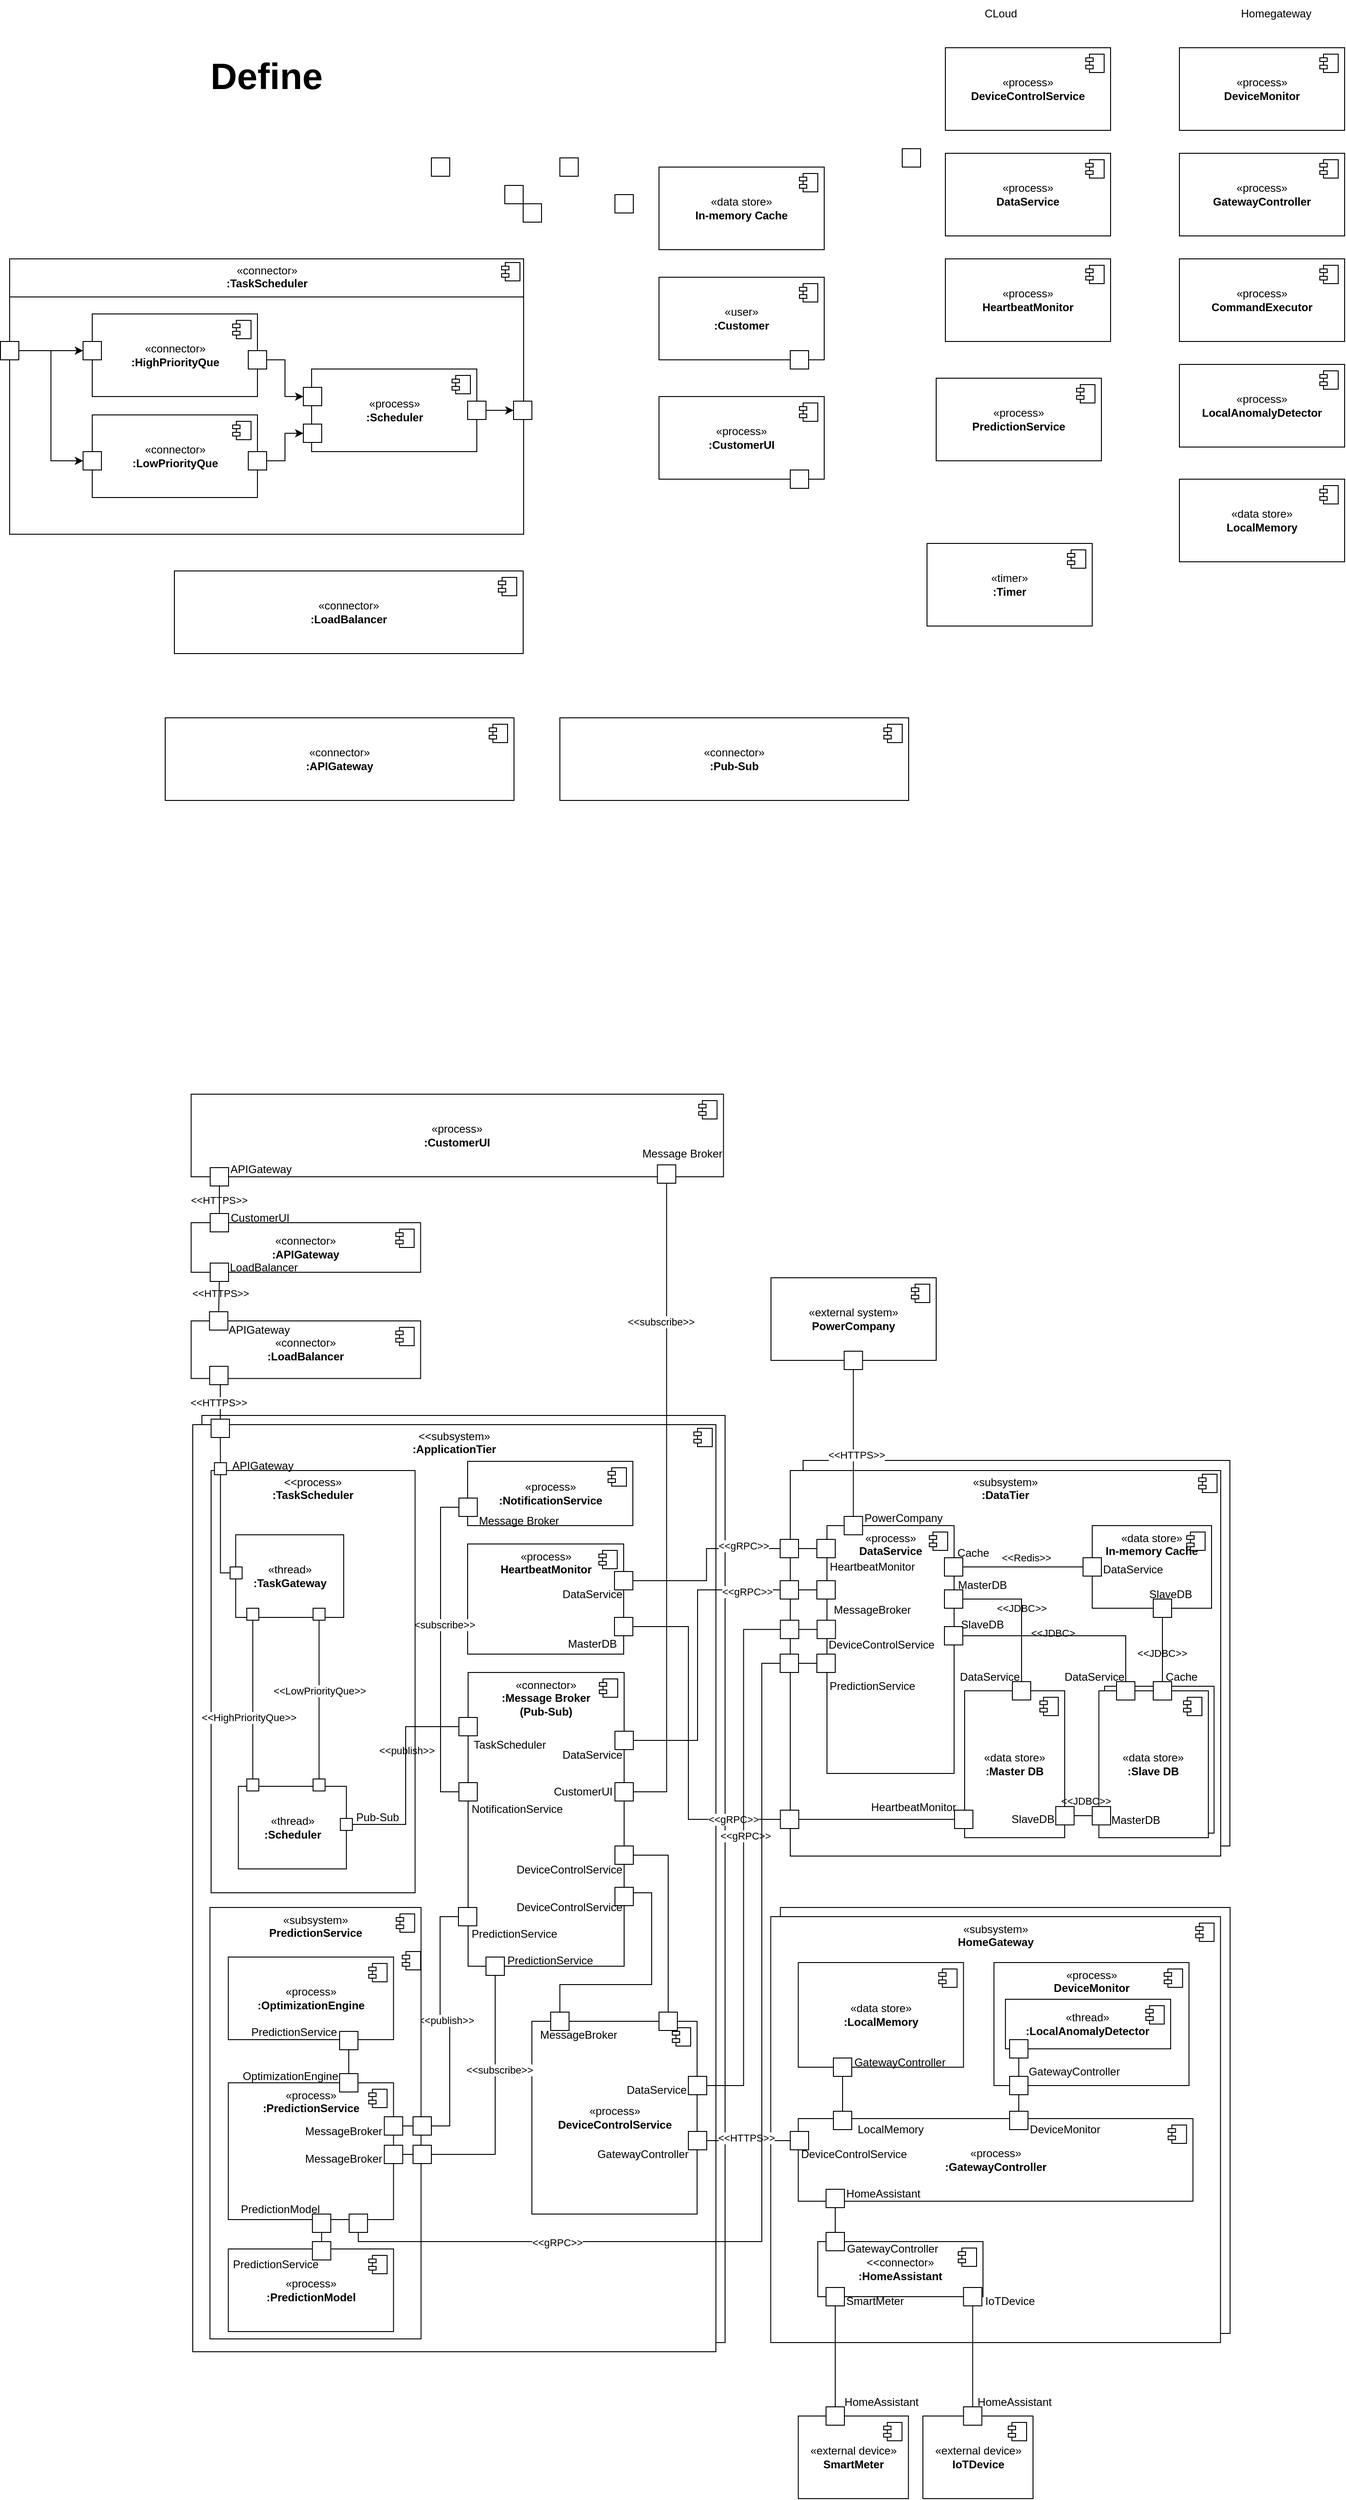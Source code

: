 <mxfile version="28.1.2" pages="2">
  <diagram name="페이지-1" id="3XLlKxk2O7UtoZWjj_jB">
    <mxGraphModel dx="2219" dy="2373" grid="1" gridSize="10" guides="1" tooltips="1" connect="1" arrows="1" fold="1" page="1" pageScale="1" pageWidth="850" pageHeight="1100" math="0" shadow="0">
      <root>
        <mxCell id="0" />
        <mxCell id="1" parent="0" />
        <mxCell id="cxeNWkQvzMfCnD0G5T7R-497" value="" style="html=1;dropTarget=0;whiteSpace=wrap;rounded=0;labelBackgroundColor=none;verticalAlign=top;" vertex="1" parent="1">
          <mxGeometry x="750.25" y="1006" width="490" height="464" as="geometry" />
        </mxCell>
        <mxCell id="cxeNWkQvzMfCnD0G5T7R-452" value="«subsystem»&lt;br&gt;&lt;b&gt;HomeGateway&lt;/b&gt;" style="html=1;dropTarget=0;whiteSpace=wrap;rounded=0;labelBackgroundColor=none;verticalAlign=top;" vertex="1" parent="1">
          <mxGeometry x="739.75" y="1016" width="490" height="464" as="geometry" />
        </mxCell>
        <mxCell id="cxeNWkQvzMfCnD0G5T7R-453" value="" style="shape=module;jettyWidth=8;jettyHeight=4;rounded=0;labelBackgroundColor=none;" vertex="1" parent="cxeNWkQvzMfCnD0G5T7R-452">
          <mxGeometry x="1" width="20" height="20" relative="1" as="geometry">
            <mxPoint x="-27" y="7" as="offset" />
          </mxGeometry>
        </mxCell>
        <mxCell id="cxeNWkQvzMfCnD0G5T7R-419" value="" style="align=left;overflow=fill;html=1;dropTarget=0;whiteSpace=wrap;rounded=0;labelBackgroundColor=none;" vertex="1" parent="1">
          <mxGeometry x="120" y="470" width="570" height="1010" as="geometry" />
        </mxCell>
        <mxCell id="cxeNWkQvzMfCnD0G5T7R-417" value="&lt;p style=&quot;margin:0px;margin-top:6px;text-align:center;&quot;&gt;&amp;lt;&amp;lt;subsystem»&lt;br&gt;&lt;b&gt;:ApplicationTier&lt;/b&gt;&lt;/p&gt;&lt;p style=&quot;margin:0px;margin-left:8px;&quot;&gt;&lt;br&gt;&lt;/p&gt;" style="align=left;overflow=fill;html=1;dropTarget=0;whiteSpace=wrap;rounded=0;labelBackgroundColor=none;" vertex="1" parent="1">
          <mxGeometry x="110" y="480" width="570" height="1010" as="geometry" />
        </mxCell>
        <mxCell id="cxeNWkQvzMfCnD0G5T7R-418" value="" style="shape=component;jettyWidth=8;jettyHeight=4;rounded=0;labelBackgroundColor=none;" vertex="1" parent="cxeNWkQvzMfCnD0G5T7R-417">
          <mxGeometry x="1" width="20" height="20" relative="1" as="geometry">
            <mxPoint x="-24" y="4" as="offset" />
          </mxGeometry>
        </mxCell>
        <mxCell id="cxeNWkQvzMfCnD0G5T7R-415" value="&lt;p style=&quot;margin:0px;margin-top:6px;text-align:center;&quot;&gt;&lt;br&gt;&lt;/p&gt;" style="align=left;overflow=fill;html=1;dropTarget=0;whiteSpace=wrap;rounded=0;labelBackgroundColor=none;" vertex="1" parent="1">
          <mxGeometry x="775" y="519" width="465" height="420" as="geometry" />
        </mxCell>
        <mxCell id="cxeNWkQvzMfCnD0G5T7R-17" value="&lt;&lt;HTTPS&gt;&gt;" style="curved=1;startArrow=none;endArrow=none;exitX=0.5;exitY=1;entryX=0.5;entryY=0;rounded=0;exitDx=0;exitDy=0;entryDx=0;entryDy=0;endFill=0;labelBackgroundColor=none;fontColor=default;" edge="1" parent="1" source="cxeNWkQvzMfCnD0G5T7R-309" target="cxeNWkQvzMfCnD0G5T7R-317">
          <mxGeometry x="-0.005" relative="1" as="geometry">
            <Array as="points" />
            <mxPoint x="140.75" y="170" as="sourcePoint" />
            <mxPoint x="1124" y="382" as="targetPoint" />
            <mxPoint as="offset" />
          </mxGeometry>
        </mxCell>
        <mxCell id="cxeNWkQvzMfCnD0G5T7R-65" value="«process»&lt;br&gt;&lt;b&gt;:CustomerUI&lt;/b&gt;" style="html=1;dropTarget=0;whiteSpace=wrap;rounded=0;labelBackgroundColor=none;" vertex="1" parent="1">
          <mxGeometry x="108.25" y="120" width="580" height="90" as="geometry" />
        </mxCell>
        <mxCell id="cxeNWkQvzMfCnD0G5T7R-66" value="" style="shape=module;jettyWidth=8;jettyHeight=4;rounded=0;labelBackgroundColor=none;" vertex="1" parent="cxeNWkQvzMfCnD0G5T7R-65">
          <mxGeometry x="1" width="20" height="20" relative="1" as="geometry">
            <mxPoint x="-27" y="7" as="offset" />
          </mxGeometry>
        </mxCell>
        <mxCell id="cxeNWkQvzMfCnD0G5T7R-69" value="" style="whiteSpace=wrap;html=1;aspect=fixed;rounded=0;labelBackgroundColor=none;" vertex="1" parent="1">
          <mxGeometry x="370" y="-900" width="20" height="20" as="geometry" />
        </mxCell>
        <mxCell id="cxeNWkQvzMfCnD0G5T7R-70" value="" style="whiteSpace=wrap;html=1;aspect=fixed;rounded=0;labelBackgroundColor=none;" vertex="1" parent="1">
          <mxGeometry x="370" y="-900" width="20" height="20" as="geometry" />
        </mxCell>
        <mxCell id="cxeNWkQvzMfCnD0G5T7R-71" value="" style="whiteSpace=wrap;html=1;aspect=fixed;rounded=0;labelBackgroundColor=none;" vertex="1" parent="1">
          <mxGeometry x="450" y="-870" width="20" height="20" as="geometry" />
        </mxCell>
        <mxCell id="cxeNWkQvzMfCnD0G5T7R-72" value="" style="whiteSpace=wrap;html=1;aspect=fixed;rounded=0;labelBackgroundColor=none;" vertex="1" parent="1">
          <mxGeometry x="470" y="-850" width="20" height="20" as="geometry" />
        </mxCell>
        <mxCell id="cxeNWkQvzMfCnD0G5T7R-73" value="" style="whiteSpace=wrap;html=1;aspect=fixed;rounded=0;labelBackgroundColor=none;" vertex="1" parent="1">
          <mxGeometry x="510" y="-900" width="20" height="20" as="geometry" />
        </mxCell>
        <mxCell id="cxeNWkQvzMfCnD0G5T7R-74" value="" style="whiteSpace=wrap;html=1;aspect=fixed;rounded=0;labelBackgroundColor=none;" vertex="1" parent="1">
          <mxGeometry x="570" y="-860" width="20" height="20" as="geometry" />
        </mxCell>
        <mxCell id="cxeNWkQvzMfCnD0G5T7R-78" value="«user»&lt;br&gt;&lt;b&gt;:Customer&lt;/b&gt;" style="html=1;dropTarget=0;whiteSpace=wrap;rounded=0;labelBackgroundColor=none;" vertex="1" parent="1">
          <mxGeometry x="618" y="-770" width="180" height="90" as="geometry" />
        </mxCell>
        <mxCell id="cxeNWkQvzMfCnD0G5T7R-79" value="" style="shape=module;jettyWidth=8;jettyHeight=4;rounded=0;labelBackgroundColor=none;" vertex="1" parent="cxeNWkQvzMfCnD0G5T7R-78">
          <mxGeometry x="1" width="20" height="20" relative="1" as="geometry">
            <mxPoint x="-27" y="7" as="offset" />
          </mxGeometry>
        </mxCell>
        <mxCell id="cxeNWkQvzMfCnD0G5T7R-80" value="«process»&lt;br&gt;&lt;b&gt;:CustomerUI&lt;/b&gt;" style="html=1;dropTarget=0;whiteSpace=wrap;rounded=0;labelBackgroundColor=none;" vertex="1" parent="1">
          <mxGeometry x="618" y="-640" width="180" height="90" as="geometry" />
        </mxCell>
        <mxCell id="cxeNWkQvzMfCnD0G5T7R-81" value="" style="shape=module;jettyWidth=8;jettyHeight=4;rounded=0;labelBackgroundColor=none;" vertex="1" parent="cxeNWkQvzMfCnD0G5T7R-80">
          <mxGeometry x="1" width="20" height="20" relative="1" as="geometry">
            <mxPoint x="-27" y="7" as="offset" />
          </mxGeometry>
        </mxCell>
        <mxCell id="cxeNWkQvzMfCnD0G5T7R-82" value="" style="whiteSpace=wrap;html=1;aspect=fixed;rounded=0;labelBackgroundColor=none;" vertex="1" parent="1">
          <mxGeometry x="761" y="-560" width="20" height="20" as="geometry" />
        </mxCell>
        <mxCell id="cxeNWkQvzMfCnD0G5T7R-83" value="" style="whiteSpace=wrap;html=1;aspect=fixed;rounded=0;labelBackgroundColor=none;" vertex="1" parent="1">
          <mxGeometry x="761" y="-690" width="20" height="20" as="geometry" />
        </mxCell>
        <mxCell id="cxeNWkQvzMfCnD0G5T7R-85" value="«connector»&lt;br&gt;&lt;b&gt;:LoadBalancer&lt;/b&gt;" style="html=1;dropTarget=0;whiteSpace=wrap;rounded=0;labelBackgroundColor=none;" vertex="1" parent="1">
          <mxGeometry x="90" y="-450" width="380" height="90" as="geometry" />
        </mxCell>
        <mxCell id="cxeNWkQvzMfCnD0G5T7R-86" value="" style="shape=module;jettyWidth=8;jettyHeight=4;rounded=0;labelBackgroundColor=none;" vertex="1" parent="cxeNWkQvzMfCnD0G5T7R-85">
          <mxGeometry x="1" width="20" height="20" relative="1" as="geometry">
            <mxPoint x="-27" y="7" as="offset" />
          </mxGeometry>
        </mxCell>
        <mxCell id="cxeNWkQvzMfCnD0G5T7R-91" value="&lt;b&gt;&lt;font style=&quot;font-size: 40px;&quot;&gt;Define&lt;/font&gt;&lt;/b&gt;" style="text;html=1;align=center;verticalAlign=middle;resizable=0;points=[];autosize=1;strokeColor=none;fillColor=none;rounded=0;labelBackgroundColor=none;" vertex="1" parent="1">
          <mxGeometry x="115" y="-1020" width="150" height="60" as="geometry" />
        </mxCell>
        <mxCell id="cxeNWkQvzMfCnD0G5T7R-94" value="«connector»&lt;br&gt;&lt;b&gt;:APIGateway&lt;/b&gt;" style="html=1;dropTarget=0;whiteSpace=wrap;rounded=0;labelBackgroundColor=none;" vertex="1" parent="1">
          <mxGeometry x="80" y="-290" width="380" height="90" as="geometry" />
        </mxCell>
        <mxCell id="cxeNWkQvzMfCnD0G5T7R-95" value="" style="shape=module;jettyWidth=8;jettyHeight=4;rounded=0;labelBackgroundColor=none;" vertex="1" parent="cxeNWkQvzMfCnD0G5T7R-94">
          <mxGeometry x="1" width="20" height="20" relative="1" as="geometry">
            <mxPoint x="-27" y="7" as="offset" />
          </mxGeometry>
        </mxCell>
        <mxCell id="cxeNWkQvzMfCnD0G5T7R-96" value="«process»&lt;br&gt;&lt;b&gt;DeviceControlService&lt;/b&gt;" style="html=1;dropTarget=0;whiteSpace=wrap;rounded=0;labelBackgroundColor=none;" vertex="1" parent="1">
          <mxGeometry x="930" y="-1020" width="180" height="90" as="geometry" />
        </mxCell>
        <mxCell id="cxeNWkQvzMfCnD0G5T7R-97" value="" style="shape=module;jettyWidth=8;jettyHeight=4;rounded=0;labelBackgroundColor=none;" vertex="1" parent="cxeNWkQvzMfCnD0G5T7R-96">
          <mxGeometry x="1" width="20" height="20" relative="1" as="geometry">
            <mxPoint x="-27" y="7" as="offset" />
          </mxGeometry>
        </mxCell>
        <mxCell id="cxeNWkQvzMfCnD0G5T7R-98" value="«process»&lt;br&gt;&lt;b&gt;PredictionService&lt;/b&gt;" style="html=1;dropTarget=0;whiteSpace=wrap;rounded=0;labelBackgroundColor=none;" vertex="1" parent="1">
          <mxGeometry x="920" y="-660" width="180" height="90" as="geometry" />
        </mxCell>
        <mxCell id="cxeNWkQvzMfCnD0G5T7R-99" value="" style="shape=module;jettyWidth=8;jettyHeight=4;rounded=0;labelBackgroundColor=none;" vertex="1" parent="cxeNWkQvzMfCnD0G5T7R-98">
          <mxGeometry x="1" width="20" height="20" relative="1" as="geometry">
            <mxPoint x="-27" y="7" as="offset" />
          </mxGeometry>
        </mxCell>
        <mxCell id="cxeNWkQvzMfCnD0G5T7R-100" value="«process»&lt;br&gt;&lt;b&gt;DataService&lt;/b&gt;" style="html=1;dropTarget=0;whiteSpace=wrap;rounded=0;labelBackgroundColor=none;" vertex="1" parent="1">
          <mxGeometry x="930" y="-905" width="180" height="90" as="geometry" />
        </mxCell>
        <mxCell id="cxeNWkQvzMfCnD0G5T7R-101" value="" style="shape=module;jettyWidth=8;jettyHeight=4;rounded=0;labelBackgroundColor=none;" vertex="1" parent="cxeNWkQvzMfCnD0G5T7R-100">
          <mxGeometry x="1" width="20" height="20" relative="1" as="geometry">
            <mxPoint x="-27" y="7" as="offset" />
          </mxGeometry>
        </mxCell>
        <mxCell id="cxeNWkQvzMfCnD0G5T7R-106" value="" style="whiteSpace=wrap;html=1;aspect=fixed;rounded=0;labelBackgroundColor=none;" vertex="1" parent="1">
          <mxGeometry x="883" y="-910" width="20" height="20" as="geometry" />
        </mxCell>
        <mxCell id="cxeNWkQvzMfCnD0G5T7R-107" value="«process»&lt;br&gt;&lt;b&gt;HeartbeatMonitor&lt;/b&gt;" style="html=1;dropTarget=0;whiteSpace=wrap;rounded=0;labelBackgroundColor=none;" vertex="1" parent="1">
          <mxGeometry x="930" y="-790" width="180" height="90" as="geometry" />
        </mxCell>
        <mxCell id="cxeNWkQvzMfCnD0G5T7R-108" value="" style="shape=module;jettyWidth=8;jettyHeight=4;rounded=0;labelBackgroundColor=none;" vertex="1" parent="cxeNWkQvzMfCnD0G5T7R-107">
          <mxGeometry x="1" width="20" height="20" relative="1" as="geometry">
            <mxPoint x="-27" y="7" as="offset" />
          </mxGeometry>
        </mxCell>
        <mxCell id="cxeNWkQvzMfCnD0G5T7R-111" value="«process»&lt;br&gt;&lt;b&gt;DeviceMonitor&lt;/b&gt;" style="html=1;dropTarget=0;whiteSpace=wrap;rounded=0;labelBackgroundColor=none;" vertex="1" parent="1">
          <mxGeometry x="1185" y="-1020" width="180" height="90" as="geometry" />
        </mxCell>
        <mxCell id="cxeNWkQvzMfCnD0G5T7R-112" value="" style="shape=module;jettyWidth=8;jettyHeight=4;rounded=0;labelBackgroundColor=none;" vertex="1" parent="cxeNWkQvzMfCnD0G5T7R-111">
          <mxGeometry x="1" width="20" height="20" relative="1" as="geometry">
            <mxPoint x="-27" y="7" as="offset" />
          </mxGeometry>
        </mxCell>
        <mxCell id="cxeNWkQvzMfCnD0G5T7R-113" value="«process»&lt;br&gt;&lt;b&gt;GatewayController&lt;/b&gt;" style="html=1;dropTarget=0;whiteSpace=wrap;rounded=0;labelBackgroundColor=none;" vertex="1" parent="1">
          <mxGeometry x="1185" y="-905" width="180" height="90" as="geometry" />
        </mxCell>
        <mxCell id="cxeNWkQvzMfCnD0G5T7R-114" value="" style="shape=module;jettyWidth=8;jettyHeight=4;rounded=0;labelBackgroundColor=none;" vertex="1" parent="cxeNWkQvzMfCnD0G5T7R-113">
          <mxGeometry x="1" width="20" height="20" relative="1" as="geometry">
            <mxPoint x="-27" y="7" as="offset" />
          </mxGeometry>
        </mxCell>
        <mxCell id="cxeNWkQvzMfCnD0G5T7R-115" value="«process»&lt;br&gt;&lt;b&gt;CommandExecutor&lt;/b&gt;" style="html=1;dropTarget=0;whiteSpace=wrap;rounded=0;labelBackgroundColor=none;" vertex="1" parent="1">
          <mxGeometry x="1185" y="-790" width="180" height="90" as="geometry" />
        </mxCell>
        <mxCell id="cxeNWkQvzMfCnD0G5T7R-116" value="" style="shape=module;jettyWidth=8;jettyHeight=4;rounded=0;labelBackgroundColor=none;" vertex="1" parent="cxeNWkQvzMfCnD0G5T7R-115">
          <mxGeometry x="1" width="20" height="20" relative="1" as="geometry">
            <mxPoint x="-27" y="7" as="offset" />
          </mxGeometry>
        </mxCell>
        <mxCell id="cxeNWkQvzMfCnD0G5T7R-117" value="«process»&lt;br&gt;&lt;b&gt;LocalAnomalyDetector&lt;/b&gt;" style="html=1;dropTarget=0;whiteSpace=wrap;rounded=0;labelBackgroundColor=none;" vertex="1" parent="1">
          <mxGeometry x="1185" y="-675" width="180" height="90" as="geometry" />
        </mxCell>
        <mxCell id="cxeNWkQvzMfCnD0G5T7R-118" value="" style="shape=module;jettyWidth=8;jettyHeight=4;rounded=0;labelBackgroundColor=none;" vertex="1" parent="cxeNWkQvzMfCnD0G5T7R-117">
          <mxGeometry x="1" width="20" height="20" relative="1" as="geometry">
            <mxPoint x="-27" y="7" as="offset" />
          </mxGeometry>
        </mxCell>
        <mxCell id="cxeNWkQvzMfCnD0G5T7R-119" value="«connector»&lt;br&gt;&lt;b&gt;:Pub-Sub&lt;/b&gt;" style="html=1;dropTarget=0;whiteSpace=wrap;rounded=0;labelBackgroundColor=none;" vertex="1" parent="1">
          <mxGeometry x="510" y="-290" width="380" height="90" as="geometry" />
        </mxCell>
        <mxCell id="cxeNWkQvzMfCnD0G5T7R-120" value="" style="shape=module;jettyWidth=8;jettyHeight=4;rounded=0;labelBackgroundColor=none;" vertex="1" parent="cxeNWkQvzMfCnD0G5T7R-119">
          <mxGeometry x="1" width="20" height="20" relative="1" as="geometry">
            <mxPoint x="-27" y="7" as="offset" />
          </mxGeometry>
        </mxCell>
        <mxCell id="cxeNWkQvzMfCnD0G5T7R-121" value="«data store»&lt;br&gt;&lt;b&gt;In-memory Cache&lt;/b&gt;" style="html=1;dropTarget=0;whiteSpace=wrap;rounded=0;labelBackgroundColor=none;" vertex="1" parent="1">
          <mxGeometry x="618" y="-890" width="180" height="90" as="geometry" />
        </mxCell>
        <mxCell id="cxeNWkQvzMfCnD0G5T7R-122" value="" style="shape=module;jettyWidth=8;jettyHeight=4;rounded=0;labelBackgroundColor=none;" vertex="1" parent="cxeNWkQvzMfCnD0G5T7R-121">
          <mxGeometry x="1" width="20" height="20" relative="1" as="geometry">
            <mxPoint x="-27" y="7" as="offset" />
          </mxGeometry>
        </mxCell>
        <mxCell id="cxeNWkQvzMfCnD0G5T7R-123" value="«timer»&lt;br&gt;&lt;b&gt;:Timer&lt;/b&gt;" style="html=1;dropTarget=0;whiteSpace=wrap;rounded=0;labelBackgroundColor=none;" vertex="1" parent="1">
          <mxGeometry x="910" y="-480" width="180" height="90" as="geometry" />
        </mxCell>
        <mxCell id="cxeNWkQvzMfCnD0G5T7R-124" value="" style="shape=module;jettyWidth=8;jettyHeight=4;rounded=0;labelBackgroundColor=none;" vertex="1" parent="cxeNWkQvzMfCnD0G5T7R-123">
          <mxGeometry x="1" width="20" height="20" relative="1" as="geometry">
            <mxPoint x="-27" y="7" as="offset" />
          </mxGeometry>
        </mxCell>
        <mxCell id="cxeNWkQvzMfCnD0G5T7R-136" value="«connector»&lt;br&gt;&lt;b&gt;:APIGateway&lt;/b&gt;" style="html=1;dropTarget=0;whiteSpace=wrap;rounded=0;labelBackgroundColor=none;" vertex="1" parent="1">
          <mxGeometry x="108.25" y="260" width="250" height="54" as="geometry" />
        </mxCell>
        <mxCell id="cxeNWkQvzMfCnD0G5T7R-137" value="" style="shape=module;jettyWidth=8;jettyHeight=4;rounded=0;labelBackgroundColor=none;" vertex="1" parent="cxeNWkQvzMfCnD0G5T7R-136">
          <mxGeometry x="1" width="20" height="20" relative="1" as="geometry">
            <mxPoint x="-27" y="7" as="offset" />
          </mxGeometry>
        </mxCell>
        <mxCell id="cxeNWkQvzMfCnD0G5T7R-140" value="«connector»&lt;br&gt;&lt;b&gt;:Message Broker&lt;/b&gt;&lt;div&gt;&lt;b&gt;(Pub-Sub)&lt;/b&gt;&lt;/div&gt;" style="html=1;dropTarget=0;whiteSpace=wrap;verticalAlign=top;rounded=0;labelBackgroundColor=none;" vertex="1" parent="1">
          <mxGeometry x="410" y="750" width="170" height="320" as="geometry" />
        </mxCell>
        <mxCell id="cxeNWkQvzMfCnD0G5T7R-141" value="" style="shape=module;jettyWidth=8;jettyHeight=4;rounded=0;labelBackgroundColor=none;" vertex="1" parent="cxeNWkQvzMfCnD0G5T7R-140">
          <mxGeometry x="1" width="20" height="20" relative="1" as="geometry">
            <mxPoint x="-27" y="7" as="offset" />
          </mxGeometry>
        </mxCell>
        <mxCell id="cxeNWkQvzMfCnD0G5T7R-142" value="«data store»&lt;br&gt;&lt;b&gt;LocalMemory&lt;/b&gt;" style="html=1;dropTarget=0;whiteSpace=wrap;rounded=0;labelBackgroundColor=none;" vertex="1" parent="1">
          <mxGeometry x="1185" y="-550" width="180" height="90" as="geometry" />
        </mxCell>
        <mxCell id="cxeNWkQvzMfCnD0G5T7R-143" value="" style="shape=module;jettyWidth=8;jettyHeight=4;rounded=0;labelBackgroundColor=none;" vertex="1" parent="cxeNWkQvzMfCnD0G5T7R-142">
          <mxGeometry x="1" width="20" height="20" relative="1" as="geometry">
            <mxPoint x="-27" y="7" as="offset" />
          </mxGeometry>
        </mxCell>
        <mxCell id="cxeNWkQvzMfCnD0G5T7R-144" value="CLoud" style="text;html=1;align=center;verticalAlign=middle;resizable=0;points=[];autosize=1;strokeColor=none;fillColor=none;rounded=0;labelBackgroundColor=none;" vertex="1" parent="1">
          <mxGeometry x="960" y="-1072" width="60" height="30" as="geometry" />
        </mxCell>
        <mxCell id="cxeNWkQvzMfCnD0G5T7R-145" value="Homegateway" style="text;html=1;align=center;verticalAlign=middle;resizable=0;points=[];autosize=1;strokeColor=none;fillColor=none;rounded=0;labelBackgroundColor=none;" vertex="1" parent="1">
          <mxGeometry x="1240" y="-1072" width="100" height="30" as="geometry" />
        </mxCell>
        <mxCell id="cxeNWkQvzMfCnD0G5T7R-180" value="«process»&lt;br&gt;&lt;b&gt;DeviceMonitor&lt;/b&gt;" style="html=1;dropTarget=0;whiteSpace=wrap;rounded=0;labelBackgroundColor=none;verticalAlign=top;" vertex="1" parent="1">
          <mxGeometry x="982.94" y="1066" width="212.5" height="134" as="geometry" />
        </mxCell>
        <mxCell id="cxeNWkQvzMfCnD0G5T7R-181" value="" style="shape=module;jettyWidth=8;jettyHeight=4;rounded=0;labelBackgroundColor=none;" vertex="1" parent="cxeNWkQvzMfCnD0G5T7R-180">
          <mxGeometry x="1" width="20" height="20" relative="1" as="geometry">
            <mxPoint x="-27" y="7" as="offset" />
          </mxGeometry>
        </mxCell>
        <mxCell id="cxeNWkQvzMfCnD0G5T7R-182" value="«process»&lt;br&gt;&lt;b&gt;:GatewayController&lt;/b&gt;" style="html=1;dropTarget=0;whiteSpace=wrap;rounded=0;labelBackgroundColor=none;" vertex="1" parent="1">
          <mxGeometry x="769.75" y="1236" width="430" height="90" as="geometry" />
        </mxCell>
        <mxCell id="cxeNWkQvzMfCnD0G5T7R-183" value="" style="shape=module;jettyWidth=8;jettyHeight=4;rounded=0;labelBackgroundColor=none;" vertex="1" parent="cxeNWkQvzMfCnD0G5T7R-182">
          <mxGeometry x="1" width="20" height="20" relative="1" as="geometry">
            <mxPoint x="-27" y="7" as="offset" />
          </mxGeometry>
        </mxCell>
        <mxCell id="cxeNWkQvzMfCnD0G5T7R-188" value="«data store»&lt;br&gt;&lt;b&gt;:LocalMemory&lt;/b&gt;" style="html=1;dropTarget=0;whiteSpace=wrap;rounded=0;labelBackgroundColor=none;" vertex="1" parent="1">
          <mxGeometry x="769.75" y="1066" width="180" height="114" as="geometry" />
        </mxCell>
        <mxCell id="cxeNWkQvzMfCnD0G5T7R-189" value="" style="shape=module;jettyWidth=8;jettyHeight=4;rounded=0;labelBackgroundColor=none;" vertex="1" parent="cxeNWkQvzMfCnD0G5T7R-188">
          <mxGeometry x="1" width="20" height="20" relative="1" as="geometry">
            <mxPoint x="-27" y="7" as="offset" />
          </mxGeometry>
        </mxCell>
        <mxCell id="cxeNWkQvzMfCnD0G5T7R-196" value="«external device»&lt;br&gt;&lt;b&gt;SmartMeter&lt;/b&gt;" style="html=1;dropTarget=0;whiteSpace=wrap;rounded=0;labelBackgroundColor=none;" vertex="1" parent="1">
          <mxGeometry x="769.75" y="1560" width="120" height="90" as="geometry" />
        </mxCell>
        <mxCell id="cxeNWkQvzMfCnD0G5T7R-197" value="" style="shape=module;jettyWidth=8;jettyHeight=4;rounded=0;labelBackgroundColor=none;" vertex="1" parent="cxeNWkQvzMfCnD0G5T7R-196">
          <mxGeometry x="1" width="20" height="20" relative="1" as="geometry">
            <mxPoint x="-27" y="7" as="offset" />
          </mxGeometry>
        </mxCell>
        <mxCell id="cxeNWkQvzMfCnD0G5T7R-198" value="«external device»&lt;br&gt;&lt;b&gt;IoTDevice&lt;/b&gt;" style="html=1;dropTarget=0;whiteSpace=wrap;rounded=0;labelBackgroundColor=none;" vertex="1" parent="1">
          <mxGeometry x="905.5" y="1560" width="120" height="90" as="geometry" />
        </mxCell>
        <mxCell id="cxeNWkQvzMfCnD0G5T7R-199" value="" style="shape=module;jettyWidth=8;jettyHeight=4;rounded=0;labelBackgroundColor=none;" vertex="1" parent="cxeNWkQvzMfCnD0G5T7R-198">
          <mxGeometry x="1" width="20" height="20" relative="1" as="geometry">
            <mxPoint x="-27" y="7" as="offset" />
          </mxGeometry>
        </mxCell>
        <mxCell id="cxeNWkQvzMfCnD0G5T7R-256" value="&lt;p style=&quot;margin:0px;margin-top:6px;text-align:center;&quot;&gt;«connector»&lt;br&gt;&lt;b&gt;:TaskScheduler&lt;/b&gt;&lt;/p&gt;&lt;hr size=&quot;1&quot; style=&quot;border-style:solid;&quot;&gt;&lt;p style=&quot;margin:0px;margin-left:8px;&quot;&gt;&lt;br&gt;&lt;/p&gt;" style="align=left;overflow=fill;html=1;dropTarget=0;whiteSpace=wrap;rounded=0;labelBackgroundColor=none;" vertex="1" parent="1">
          <mxGeometry x="-89.5" y="-790" width="560" height="300" as="geometry" />
        </mxCell>
        <mxCell id="cxeNWkQvzMfCnD0G5T7R-257" value="" style="shape=component;jettyWidth=8;jettyHeight=4;rounded=0;labelBackgroundColor=none;" vertex="1" parent="cxeNWkQvzMfCnD0G5T7R-256">
          <mxGeometry x="1" width="20" height="20" relative="1" as="geometry">
            <mxPoint x="-24" y="4" as="offset" />
          </mxGeometry>
        </mxCell>
        <mxCell id="cxeNWkQvzMfCnD0G5T7R-258" value="«connector»&lt;br&gt;&lt;b&gt;:HighPriorityQue&lt;/b&gt;" style="html=1;dropTarget=0;whiteSpace=wrap;rounded=0;labelBackgroundColor=none;" vertex="1" parent="1">
          <mxGeometry x="0.5" y="-730" width="180" height="90" as="geometry" />
        </mxCell>
        <mxCell id="cxeNWkQvzMfCnD0G5T7R-259" value="" style="shape=module;jettyWidth=8;jettyHeight=4;rounded=0;labelBackgroundColor=none;" vertex="1" parent="cxeNWkQvzMfCnD0G5T7R-258">
          <mxGeometry x="1" width="20" height="20" relative="1" as="geometry">
            <mxPoint x="-27" y="7" as="offset" />
          </mxGeometry>
        </mxCell>
        <mxCell id="cxeNWkQvzMfCnD0G5T7R-260" value="«connector»&lt;br&gt;&lt;b&gt;:LowPriorityQue&lt;/b&gt;" style="html=1;dropTarget=0;whiteSpace=wrap;rounded=0;labelBackgroundColor=none;" vertex="1" parent="1">
          <mxGeometry x="0.5" y="-620" width="180" height="90" as="geometry" />
        </mxCell>
        <mxCell id="cxeNWkQvzMfCnD0G5T7R-261" value="" style="shape=module;jettyWidth=8;jettyHeight=4;rounded=0;labelBackgroundColor=none;" vertex="1" parent="cxeNWkQvzMfCnD0G5T7R-260">
          <mxGeometry x="1" width="20" height="20" relative="1" as="geometry">
            <mxPoint x="-27" y="7" as="offset" />
          </mxGeometry>
        </mxCell>
        <mxCell id="cxeNWkQvzMfCnD0G5T7R-262" value="«process»&lt;br&gt;&lt;b&gt;:Scheduler&lt;/b&gt;" style="html=1;dropTarget=0;whiteSpace=wrap;rounded=0;labelBackgroundColor=none;" vertex="1" parent="1">
          <mxGeometry x="239.5" y="-670" width="180" height="90" as="geometry" />
        </mxCell>
        <mxCell id="cxeNWkQvzMfCnD0G5T7R-263" value="" style="shape=module;jettyWidth=8;jettyHeight=4;rounded=0;labelBackgroundColor=none;" vertex="1" parent="cxeNWkQvzMfCnD0G5T7R-262">
          <mxGeometry x="1" width="20" height="20" relative="1" as="geometry">
            <mxPoint x="-27" y="7" as="offset" />
          </mxGeometry>
        </mxCell>
        <mxCell id="cxeNWkQvzMfCnD0G5T7R-264" style="edgeStyle=orthogonalEdgeStyle;rounded=0;orthogonalLoop=1;jettySize=auto;html=1;exitX=1;exitY=0.5;exitDx=0;exitDy=0;entryX=0;entryY=0.5;entryDx=0;entryDy=0;labelBackgroundColor=none;fontColor=default;" edge="1" parent="1" source="cxeNWkQvzMfCnD0G5T7R-266" target="cxeNWkQvzMfCnD0G5T7R-276">
          <mxGeometry relative="1" as="geometry" />
        </mxCell>
        <mxCell id="cxeNWkQvzMfCnD0G5T7R-265" style="edgeStyle=orthogonalEdgeStyle;rounded=0;orthogonalLoop=1;jettySize=auto;html=1;exitX=1;exitY=0.5;exitDx=0;exitDy=0;entryX=0;entryY=0.5;entryDx=0;entryDy=0;labelBackgroundColor=none;fontColor=default;" edge="1" parent="1" source="cxeNWkQvzMfCnD0G5T7R-266" target="cxeNWkQvzMfCnD0G5T7R-277">
          <mxGeometry relative="1" as="geometry" />
        </mxCell>
        <mxCell id="cxeNWkQvzMfCnD0G5T7R-266" value="" style="whiteSpace=wrap;html=1;aspect=fixed;rounded=0;labelBackgroundColor=none;" vertex="1" parent="1">
          <mxGeometry x="-99.5" y="-700" width="20" height="20" as="geometry" />
        </mxCell>
        <mxCell id="cxeNWkQvzMfCnD0G5T7R-267" value="" style="whiteSpace=wrap;html=1;aspect=fixed;rounded=0;labelBackgroundColor=none;" vertex="1" parent="1">
          <mxGeometry x="459.5" y="-635" width="20" height="20" as="geometry" />
        </mxCell>
        <mxCell id="cxeNWkQvzMfCnD0G5T7R-268" style="edgeStyle=orthogonalEdgeStyle;rounded=0;orthogonalLoop=1;jettySize=auto;html=1;exitX=1;exitY=0.5;exitDx=0;exitDy=0;entryX=0;entryY=0.5;entryDx=0;entryDy=0;labelBackgroundColor=none;fontColor=default;" edge="1" parent="1" source="cxeNWkQvzMfCnD0G5T7R-269" target="cxeNWkQvzMfCnD0G5T7R-267">
          <mxGeometry relative="1" as="geometry" />
        </mxCell>
        <mxCell id="cxeNWkQvzMfCnD0G5T7R-269" value="" style="whiteSpace=wrap;html=1;aspect=fixed;rounded=0;labelBackgroundColor=none;" vertex="1" parent="1">
          <mxGeometry x="409.5" y="-635" width="20" height="20" as="geometry" />
        </mxCell>
        <mxCell id="cxeNWkQvzMfCnD0G5T7R-270" value="" style="whiteSpace=wrap;html=1;aspect=fixed;rounded=0;labelBackgroundColor=none;" vertex="1" parent="1">
          <mxGeometry x="230.5" y="-650" width="20" height="20" as="geometry" />
        </mxCell>
        <mxCell id="cxeNWkQvzMfCnD0G5T7R-271" value="" style="whiteSpace=wrap;html=1;aspect=fixed;rounded=0;labelBackgroundColor=none;" vertex="1" parent="1">
          <mxGeometry x="230.5" y="-610" width="20" height="20" as="geometry" />
        </mxCell>
        <mxCell id="cxeNWkQvzMfCnD0G5T7R-272" style="edgeStyle=orthogonalEdgeStyle;rounded=0;orthogonalLoop=1;jettySize=auto;html=1;exitX=1;exitY=0.5;exitDx=0;exitDy=0;entryX=0;entryY=0.5;entryDx=0;entryDy=0;labelBackgroundColor=none;fontColor=default;" edge="1" parent="1" source="cxeNWkQvzMfCnD0G5T7R-273" target="cxeNWkQvzMfCnD0G5T7R-270">
          <mxGeometry relative="1" as="geometry" />
        </mxCell>
        <mxCell id="cxeNWkQvzMfCnD0G5T7R-273" value="" style="whiteSpace=wrap;html=1;aspect=fixed;rounded=0;labelBackgroundColor=none;" vertex="1" parent="1">
          <mxGeometry x="170.5" y="-690" width="20" height="20" as="geometry" />
        </mxCell>
        <mxCell id="cxeNWkQvzMfCnD0G5T7R-274" style="edgeStyle=orthogonalEdgeStyle;rounded=0;orthogonalLoop=1;jettySize=auto;html=1;exitX=1;exitY=0.5;exitDx=0;exitDy=0;entryX=0;entryY=0.5;entryDx=0;entryDy=0;labelBackgroundColor=none;fontColor=default;" edge="1" parent="1" source="cxeNWkQvzMfCnD0G5T7R-275" target="cxeNWkQvzMfCnD0G5T7R-271">
          <mxGeometry relative="1" as="geometry" />
        </mxCell>
        <mxCell id="cxeNWkQvzMfCnD0G5T7R-275" value="" style="whiteSpace=wrap;html=1;aspect=fixed;rounded=0;labelBackgroundColor=none;" vertex="1" parent="1">
          <mxGeometry x="170.5" y="-580" width="20" height="20" as="geometry" />
        </mxCell>
        <mxCell id="cxeNWkQvzMfCnD0G5T7R-276" value="" style="whiteSpace=wrap;html=1;aspect=fixed;rounded=0;labelBackgroundColor=none;" vertex="1" parent="1">
          <mxGeometry x="-9.5" y="-700" width="20" height="20" as="geometry" />
        </mxCell>
        <mxCell id="cxeNWkQvzMfCnD0G5T7R-277" value="" style="whiteSpace=wrap;html=1;aspect=fixed;rounded=0;labelBackgroundColor=none;" vertex="1" parent="1">
          <mxGeometry x="-9.5" y="-580" width="20" height="20" as="geometry" />
        </mxCell>
        <mxCell id="cxeNWkQvzMfCnD0G5T7R-281" value="&lt;p style=&quot;margin:0px;margin-top:6px;text-align:center;&quot;&gt;«subsystem»&lt;br&gt;&lt;b&gt;:DataTier&lt;/b&gt;&lt;/p&gt;&lt;p style=&quot;margin:0px;margin-left:8px;&quot;&gt;&lt;br&gt;&lt;/p&gt;" style="align=left;overflow=fill;html=1;dropTarget=0;whiteSpace=wrap;rounded=0;labelBackgroundColor=none;" vertex="1" parent="1">
          <mxGeometry x="761" y="530" width="469" height="420" as="geometry" />
        </mxCell>
        <mxCell id="cxeNWkQvzMfCnD0G5T7R-282" value="" style="shape=component;jettyWidth=8;jettyHeight=4;rounded=0;labelBackgroundColor=none;" vertex="1" parent="cxeNWkQvzMfCnD0G5T7R-281">
          <mxGeometry x="1" width="20" height="20" relative="1" as="geometry">
            <mxPoint x="-24" y="4" as="offset" />
          </mxGeometry>
        </mxCell>
        <mxCell id="cxeNWkQvzMfCnD0G5T7R-309" value="" style="whiteSpace=wrap;html=1;aspect=fixed;rounded=0;labelBackgroundColor=none;" vertex="1" parent="1">
          <mxGeometry x="129" y="200" width="20" height="20" as="geometry" />
        </mxCell>
        <mxCell id="cxeNWkQvzMfCnD0G5T7R-317" value="" style="whiteSpace=wrap;html=1;aspect=fixed;rounded=0;labelBackgroundColor=none;" vertex="1" parent="1">
          <mxGeometry x="129" y="250" width="20" height="20" as="geometry" />
        </mxCell>
        <mxCell id="cxeNWkQvzMfCnD0G5T7R-318" value="CustomerUI" style="text;html=1;align=center;verticalAlign=middle;resizable=0;points=[];autosize=1;strokeColor=none;fillColor=none;rounded=0;labelBackgroundColor=none;" vertex="1" parent="1">
          <mxGeometry x="138" y="240" width="90" height="30" as="geometry" />
        </mxCell>
        <mxCell id="cxeNWkQvzMfCnD0G5T7R-328" value="" style="whiteSpace=wrap;html=1;aspect=fixed;rounded=0;labelBackgroundColor=none;" vertex="1" parent="1">
          <mxGeometry x="400" y="799" width="20" height="20" as="geometry" />
        </mxCell>
        <mxCell id="cxeNWkQvzMfCnD0G5T7R-340" value="TaskScheduler" style="text;html=1;align=center;verticalAlign=middle;resizable=0;points=[];autosize=1;strokeColor=none;fillColor=none;rounded=0;labelBackgroundColor=none;" vertex="1" parent="1">
          <mxGeometry x="404.5" y="814" width="100" height="30" as="geometry" />
        </mxCell>
        <mxCell id="cxeNWkQvzMfCnD0G5T7R-348" value="«process»&lt;br&gt;&lt;b&gt;DeviceControlService&lt;/b&gt;" style="html=1;dropTarget=0;whiteSpace=wrap;rounded=0;labelBackgroundColor=none;" vertex="1" parent="1">
          <mxGeometry x="479.5" y="1130" width="180" height="210" as="geometry" />
        </mxCell>
        <mxCell id="cxeNWkQvzMfCnD0G5T7R-349" value="" style="shape=module;jettyWidth=8;jettyHeight=4;rounded=0;labelBackgroundColor=none;" vertex="1" parent="cxeNWkQvzMfCnD0G5T7R-348">
          <mxGeometry x="1" width="20" height="20" relative="1" as="geometry">
            <mxPoint x="-27" y="7" as="offset" />
          </mxGeometry>
        </mxCell>
        <mxCell id="cxeNWkQvzMfCnD0G5T7R-396" style="edgeStyle=orthogonalEdgeStyle;orthogonalLoop=1;jettySize=auto;html=1;exitX=0;exitY=0.5;exitDx=0;exitDy=0;entryX=1;entryY=0.5;entryDx=0;entryDy=0;rounded=0;curved=0;labelBackgroundColor=none;fontColor=default;endArrow=none;endFill=0;" edge="1" parent="1" source="cxeNWkQvzMfCnD0G5T7R-353" target="cxeNWkQvzMfCnD0G5T7R-395">
          <mxGeometry relative="1" as="geometry">
            <Array as="points">
              <mxPoint x="650" y="910" />
              <mxPoint x="650" y="700" />
            </Array>
          </mxGeometry>
        </mxCell>
        <mxCell id="cxeNWkQvzMfCnD0G5T7R-472" value="&amp;lt;&amp;lt;gRPC&amp;gt;&amp;gt;" style="edgeLabel;html=1;align=center;verticalAlign=middle;resizable=0;points=[];" vertex="1" connectable="0" parent="cxeNWkQvzMfCnD0G5T7R-396">
          <mxGeometry x="-0.721" relative="1" as="geometry">
            <mxPoint as="offset" />
          </mxGeometry>
        </mxCell>
        <mxCell id="cxeNWkQvzMfCnD0G5T7R-353" value="" style="whiteSpace=wrap;html=1;aspect=fixed;rounded=0;labelBackgroundColor=none;" vertex="1" parent="1">
          <mxGeometry x="750.25" y="900" width="20" height="20" as="geometry" />
        </mxCell>
        <mxCell id="cxeNWkQvzMfCnD0G5T7R-379" style="edgeStyle=orthogonalEdgeStyle;rounded=0;orthogonalLoop=1;jettySize=auto;html=1;exitX=0;exitY=0.5;exitDx=0;exitDy=0;entryX=1;entryY=0.5;entryDx=0;entryDy=0;endArrow=none;endFill=0;labelBackgroundColor=none;fontColor=default;" edge="1" parent="1" source="cxeNWkQvzMfCnD0G5T7R-354" target="cxeNWkQvzMfCnD0G5T7R-353">
          <mxGeometry relative="1" as="geometry" />
        </mxCell>
        <mxCell id="cxeNWkQvzMfCnD0G5T7R-373" style="edgeStyle=orthogonalEdgeStyle;rounded=0;orthogonalLoop=1;jettySize=auto;html=1;exitX=0.5;exitY=1;exitDx=0;exitDy=0;entryX=0.5;entryY=0;entryDx=0;entryDy=0;endArrow=none;endFill=0;labelBackgroundColor=none;fontColor=default;" edge="1" parent="1" source="cxeNWkQvzMfCnD0G5T7R-362" target="cxeNWkQvzMfCnD0G5T7R-361">
          <mxGeometry relative="1" as="geometry" />
        </mxCell>
        <mxCell id="cxeNWkQvzMfCnD0G5T7R-389" value="&amp;lt;&amp;lt;JDBC&amp;gt;&amp;gt;" style="edgeLabel;html=1;align=center;verticalAlign=middle;resizable=0;points=[];rounded=0;labelBackgroundColor=none;" vertex="1" connectable="0" parent="cxeNWkQvzMfCnD0G5T7R-373">
          <mxGeometry x="0.1" y="-1" relative="1" as="geometry">
            <mxPoint as="offset" />
          </mxGeometry>
        </mxCell>
        <mxCell id="cxeNWkQvzMfCnD0G5T7R-374" style="edgeStyle=orthogonalEdgeStyle;rounded=0;orthogonalLoop=1;jettySize=auto;html=1;exitX=0;exitY=0.5;exitDx=0;exitDy=0;entryX=1;entryY=0.5;entryDx=0;entryDy=0;endArrow=none;endFill=0;labelBackgroundColor=none;fontColor=default;" edge="1" parent="1" source="cxeNWkQvzMfCnD0G5T7R-363" target="cxeNWkQvzMfCnD0G5T7R-364">
          <mxGeometry relative="1" as="geometry" />
        </mxCell>
        <mxCell id="cxeNWkQvzMfCnD0G5T7R-390" value="&amp;lt;&amp;lt;Redis&amp;gt;&amp;gt;" style="edgeLabel;html=1;align=center;verticalAlign=middle;resizable=0;points=[];rounded=0;labelBackgroundColor=none;" vertex="1" connectable="0" parent="cxeNWkQvzMfCnD0G5T7R-374">
          <mxGeometry x="-0.046" y="-1" relative="1" as="geometry">
            <mxPoint y="-9" as="offset" />
          </mxGeometry>
        </mxCell>
        <mxCell id="cxeNWkQvzMfCnD0G5T7R-375" style="edgeStyle=orthogonalEdgeStyle;rounded=0;orthogonalLoop=1;jettySize=auto;html=1;exitX=0;exitY=0.5;exitDx=0;exitDy=0;entryX=1;entryY=0.5;entryDx=0;entryDy=0;endArrow=none;endFill=0;labelBackgroundColor=none;fontColor=default;" edge="1" parent="1" source="cxeNWkQvzMfCnD0G5T7R-365" target="cxeNWkQvzMfCnD0G5T7R-366">
          <mxGeometry relative="1" as="geometry" />
        </mxCell>
        <mxCell id="cxeNWkQvzMfCnD0G5T7R-392" style="edgeStyle=orthogonalEdgeStyle;orthogonalLoop=1;jettySize=auto;html=1;exitX=0;exitY=0.5;exitDx=0;exitDy=0;entryX=1;entryY=0.5;entryDx=0;entryDy=0;rounded=0;labelBackgroundColor=none;fontColor=default;endArrow=none;endFill=0;" edge="1" parent="1" source="cxeNWkQvzMfCnD0G5T7R-366" target="cxeNWkQvzMfCnD0G5T7R-394">
          <mxGeometry relative="1" as="geometry" />
        </mxCell>
        <mxCell id="cxeNWkQvzMfCnD0G5T7R-462" value="&amp;lt;&amp;lt;gRPC&amp;gt;&amp;gt;" style="edgeLabel;html=1;align=center;verticalAlign=middle;resizable=0;points=[];" vertex="1" connectable="0" parent="cxeNWkQvzMfCnD0G5T7R-392">
          <mxGeometry x="-0.585" y="-3" relative="1" as="geometry">
            <mxPoint as="offset" />
          </mxGeometry>
        </mxCell>
        <mxCell id="cxeNWkQvzMfCnD0G5T7R-366" value="" style="whiteSpace=wrap;html=1;aspect=fixed;rounded=0;labelBackgroundColor=none;" vertex="1" parent="1">
          <mxGeometry x="750" y="605" width="20" height="20" as="geometry" />
        </mxCell>
        <mxCell id="cxeNWkQvzMfCnD0G5T7R-376" style="edgeStyle=orthogonalEdgeStyle;rounded=0;orthogonalLoop=1;jettySize=auto;html=1;exitX=0;exitY=0.5;exitDx=0;exitDy=0;entryX=1;entryY=0.5;entryDx=0;entryDy=0;endArrow=none;endFill=0;labelBackgroundColor=none;fontColor=default;" edge="1" parent="1" source="cxeNWkQvzMfCnD0G5T7R-371" target="cxeNWkQvzMfCnD0G5T7R-372">
          <mxGeometry relative="1" as="geometry" />
        </mxCell>
        <mxCell id="cxeNWkQvzMfCnD0G5T7R-414" style="edgeStyle=orthogonalEdgeStyle;orthogonalLoop=1;jettySize=auto;html=1;exitX=0;exitY=0.5;exitDx=0;exitDy=0;entryX=1;entryY=0.5;entryDx=0;entryDy=0;rounded=0;curved=0;labelBackgroundColor=none;fontColor=default;endArrow=none;endFill=0;" edge="1" parent="1" source="cxeNWkQvzMfCnD0G5T7R-372" target="cxeNWkQvzMfCnD0G5T7R-411">
          <mxGeometry relative="1" as="geometry">
            <Array as="points">
              <mxPoint x="660" y="660" />
              <mxPoint x="660" y="824" />
            </Array>
          </mxGeometry>
        </mxCell>
        <mxCell id="cxeNWkQvzMfCnD0G5T7R-471" value="&amp;lt;&amp;lt;gRPC&amp;gt;&amp;gt;" style="edgeLabel;html=1;align=center;verticalAlign=middle;resizable=0;points=[];" vertex="1" connectable="0" parent="cxeNWkQvzMfCnD0G5T7R-414">
          <mxGeometry x="-0.779" y="2" relative="1" as="geometry">
            <mxPoint as="offset" />
          </mxGeometry>
        </mxCell>
        <mxCell id="cxeNWkQvzMfCnD0G5T7R-372" value="" style="whiteSpace=wrap;html=1;aspect=fixed;rounded=0;labelBackgroundColor=none;" vertex="1" parent="1">
          <mxGeometry x="750" y="650" width="20" height="20" as="geometry" />
        </mxCell>
        <mxCell id="cxeNWkQvzMfCnD0G5T7R-378" style="edgeStyle=orthogonalEdgeStyle;rounded=0;orthogonalLoop=1;jettySize=auto;html=1;exitX=1;exitY=0.5;exitDx=0;exitDy=0;entryX=0.5;entryY=0;entryDx=0;entryDy=0;endArrow=none;endFill=0;labelBackgroundColor=none;fontColor=default;" edge="1" parent="1" source="cxeNWkQvzMfCnD0G5T7R-377" target="cxeNWkQvzMfCnD0G5T7R-360">
          <mxGeometry relative="1" as="geometry" />
        </mxCell>
        <mxCell id="cxeNWkQvzMfCnD0G5T7R-387" value="&amp;lt;&amp;lt;JDBC&amp;gt;&amp;gt;" style="edgeLabel;html=1;align=center;verticalAlign=middle;resizable=0;points=[];rounded=0;labelBackgroundColor=none;" vertex="1" connectable="0" parent="cxeNWkQvzMfCnD0G5T7R-378">
          <mxGeometry x="-0.037" relative="1" as="geometry">
            <mxPoint as="offset" />
          </mxGeometry>
        </mxCell>
        <mxCell id="cxeNWkQvzMfCnD0G5T7R-381" style="edgeStyle=orthogonalEdgeStyle;rounded=0;orthogonalLoop=1;jettySize=auto;html=1;exitX=1;exitY=0.5;exitDx=0;exitDy=0;entryX=0.5;entryY=0;entryDx=0;entryDy=0;endArrow=none;endFill=0;labelBackgroundColor=none;fontColor=default;" edge="1" parent="1" source="cxeNWkQvzMfCnD0G5T7R-380" target="cxeNWkQvzMfCnD0G5T7R-358">
          <mxGeometry relative="1" as="geometry">
            <Array as="points">
              <mxPoint x="1127" y="710" />
            </Array>
          </mxGeometry>
        </mxCell>
        <mxCell id="cxeNWkQvzMfCnD0G5T7R-388" value="&amp;lt;&amp;lt;JDBC&amp;gt;" style="edgeLabel;html=1;align=center;verticalAlign=middle;resizable=0;points=[];rounded=0;labelBackgroundColor=none;" vertex="1" connectable="0" parent="cxeNWkQvzMfCnD0G5T7R-381">
          <mxGeometry x="-0.144" y="3" relative="1" as="geometry">
            <mxPoint as="offset" />
          </mxGeometry>
        </mxCell>
        <mxCell id="cxeNWkQvzMfCnD0G5T7R-402" style="edgeStyle=orthogonalEdgeStyle;orthogonalLoop=1;jettySize=auto;html=1;exitX=0.5;exitY=1;exitDx=0;exitDy=0;entryX=0.5;entryY=0;entryDx=0;entryDy=0;endArrow=none;endFill=0;rounded=0;labelBackgroundColor=none;fontColor=default;" edge="1" parent="1" source="cxeNWkQvzMfCnD0G5T7R-397" target="cxeNWkQvzMfCnD0G5T7R-398">
          <mxGeometry relative="1" as="geometry" />
        </mxCell>
        <mxCell id="cxeNWkQvzMfCnD0G5T7R-410" value="&amp;lt;&amp;lt;HTTPS&amp;gt;&amp;gt;" style="edgeLabel;html=1;align=center;verticalAlign=middle;resizable=0;points=[];rounded=0;labelBackgroundColor=none;" vertex="1" connectable="0" parent="cxeNWkQvzMfCnD0G5T7R-402">
          <mxGeometry x="-0.23" y="1" relative="1" as="geometry">
            <mxPoint as="offset" />
          </mxGeometry>
        </mxCell>
        <mxCell id="cxeNWkQvzMfCnD0G5T7R-397" value="" style="whiteSpace=wrap;html=1;aspect=fixed;rounded=0;labelBackgroundColor=none;" vertex="1" parent="1">
          <mxGeometry x="129" y="304" width="20" height="20" as="geometry" />
        </mxCell>
        <mxCell id="cxeNWkQvzMfCnD0G5T7R-401" style="edgeStyle=orthogonalEdgeStyle;orthogonalLoop=1;jettySize=auto;html=1;exitX=0.5;exitY=1;exitDx=0;exitDy=0;entryX=0.5;entryY=0;entryDx=0;entryDy=0;endArrow=none;endFill=0;rounded=0;labelBackgroundColor=none;fontColor=default;" edge="1" parent="1" source="cxeNWkQvzMfCnD0G5T7R-403" target="cxeNWkQvzMfCnD0G5T7R-214">
          <mxGeometry relative="1" as="geometry" />
        </mxCell>
        <mxCell id="cxeNWkQvzMfCnD0G5T7R-406" value="" style="edgeStyle=orthogonalEdgeStyle;orthogonalLoop=1;jettySize=auto;html=1;exitX=0.5;exitY=1;exitDx=0;exitDy=0;entryX=0.5;entryY=0;entryDx=0;entryDy=0;endArrow=none;endFill=0;rounded=0;labelBackgroundColor=none;fontColor=default;" edge="1" parent="1" source="cxeNWkQvzMfCnD0G5T7R-556" target="cxeNWkQvzMfCnD0G5T7R-403">
          <mxGeometry relative="1" as="geometry">
            <mxPoint x="-147" y="440" as="sourcePoint" />
            <mxPoint x="-147" y="520" as="targetPoint" />
          </mxGeometry>
        </mxCell>
        <mxCell id="cxeNWkQvzMfCnD0G5T7R-464" value="&amp;lt;&amp;lt;HTTPS&amp;gt;&amp;gt;" style="edgeLabel;html=1;align=center;verticalAlign=middle;resizable=0;points=[];" vertex="1" connectable="0" parent="cxeNWkQvzMfCnD0G5T7R-406">
          <mxGeometry x="0.044" y="-2" relative="1" as="geometry">
            <mxPoint as="offset" />
          </mxGeometry>
        </mxCell>
        <mxCell id="cxeNWkQvzMfCnD0G5T7R-403" value="" style="whiteSpace=wrap;html=1;aspect=fixed;rounded=0;labelBackgroundColor=none;" vertex="1" parent="1">
          <mxGeometry x="130" y="474" width="20" height="20" as="geometry" />
        </mxCell>
        <mxCell id="cxeNWkQvzMfCnD0G5T7R-408" value="LoadBalancer" style="text;html=1;align=center;verticalAlign=middle;resizable=0;points=[];autosize=1;strokeColor=none;fillColor=none;rounded=0;labelBackgroundColor=none;" vertex="1" parent="1">
          <mxGeometry x="137.25" y="294" width="100" height="30" as="geometry" />
        </mxCell>
        <mxCell id="cxeNWkQvzMfCnD0G5T7R-409" value="APIGateway" style="text;html=1;align=center;verticalAlign=middle;resizable=0;points=[];autosize=1;strokeColor=none;fillColor=none;rounded=0;labelBackgroundColor=none;" vertex="1" parent="1">
          <mxGeometry x="138.5" y="367" width="90" height="30" as="geometry" />
        </mxCell>
        <mxCell id="cxeNWkQvzMfCnD0G5T7R-411" value="" style="whiteSpace=wrap;html=1;aspect=fixed;rounded=0;labelBackgroundColor=none;" vertex="1" parent="1">
          <mxGeometry x="570" y="814" width="20" height="20" as="geometry" />
        </mxCell>
        <mxCell id="cxeNWkQvzMfCnD0G5T7R-450" style="edgeStyle=orthogonalEdgeStyle;orthogonalLoop=1;jettySize=auto;html=1;exitX=0;exitY=0.5;exitDx=0;exitDy=0;entryX=1;entryY=0.5;entryDx=0;entryDy=0;rounded=0;curved=0;labelBackgroundColor=none;fontColor=default;endArrow=none;endFill=0;" edge="1" parent="1" source="cxeNWkQvzMfCnD0G5T7R-421" target="cxeNWkQvzMfCnD0G5T7R-435">
          <mxGeometry relative="1" as="geometry" />
        </mxCell>
        <mxCell id="cxeNWkQvzMfCnD0G5T7R-481" value="&amp;lt;&amp;lt;publish&amp;gt;&amp;gt;" style="edgeLabel;html=1;align=center;verticalAlign=middle;resizable=0;points=[];" vertex="1" connectable="0" parent="cxeNWkQvzMfCnD0G5T7R-450">
          <mxGeometry x="0.01" y="1" relative="1" as="geometry">
            <mxPoint as="offset" />
          </mxGeometry>
        </mxCell>
        <mxCell id="cxeNWkQvzMfCnD0G5T7R-421" value="" style="whiteSpace=wrap;html=1;aspect=fixed;rounded=0;labelBackgroundColor=none;" vertex="1" parent="1">
          <mxGeometry x="399.5" y="1006" width="20" height="20" as="geometry" />
        </mxCell>
        <mxCell id="cxeNWkQvzMfCnD0G5T7R-446" value="" style="group;rounded=0;labelBackgroundColor=none;" vertex="1" connectable="0" parent="1">
          <mxGeometry x="128.75" y="1006" width="241.25" height="484" as="geometry" />
        </mxCell>
        <mxCell id="cxeNWkQvzMfCnD0G5T7R-429" value="«subsystem»&lt;br&gt;&lt;b&gt;PredictionService&lt;/b&gt;" style="html=1;dropTarget=0;whiteSpace=wrap;rounded=0;verticalAlign=top;labelBackgroundColor=none;" vertex="1" parent="cxeNWkQvzMfCnD0G5T7R-446">
          <mxGeometry width="230" height="470" as="geometry" />
        </mxCell>
        <mxCell id="cxeNWkQvzMfCnD0G5T7R-430" value="" style="shape=module;jettyWidth=8;jettyHeight=4;rounded=0;labelBackgroundColor=none;" vertex="1" parent="cxeNWkQvzMfCnD0G5T7R-429">
          <mxGeometry x="1" width="20" height="20" relative="1" as="geometry">
            <mxPoint x="-27" y="7" as="offset" />
          </mxGeometry>
        </mxCell>
        <mxCell id="cxeNWkQvzMfCnD0G5T7R-422" value="«process»&lt;br&gt;&lt;b&gt;:PredictionService&lt;/b&gt;" style="html=1;dropTarget=0;whiteSpace=wrap;rounded=0;labelBackgroundColor=none;verticalAlign=top;" vertex="1" parent="cxeNWkQvzMfCnD0G5T7R-446">
          <mxGeometry x="20" y="191" width="180" height="149" as="geometry" />
        </mxCell>
        <mxCell id="cxeNWkQvzMfCnD0G5T7R-423" value="" style="shape=module;jettyWidth=8;jettyHeight=4;rounded=0;labelBackgroundColor=none;" vertex="1" parent="cxeNWkQvzMfCnD0G5T7R-422">
          <mxGeometry x="1" width="20" height="20" relative="1" as="geometry">
            <mxPoint x="-27" y="7" as="offset" />
          </mxGeometry>
        </mxCell>
        <mxCell id="cxeNWkQvzMfCnD0G5T7R-427" value="«process»&lt;br&gt;&lt;b&gt;:OptimizationEngine&lt;/b&gt;" style="html=1;dropTarget=0;whiteSpace=wrap;rounded=0;labelBackgroundColor=none;" vertex="1" parent="cxeNWkQvzMfCnD0G5T7R-446">
          <mxGeometry x="20" y="54" width="180" height="90" as="geometry" />
        </mxCell>
        <mxCell id="cxeNWkQvzMfCnD0G5T7R-428" value="" style="shape=module;jettyWidth=8;jettyHeight=4;rounded=0;labelBackgroundColor=none;" vertex="1" parent="cxeNWkQvzMfCnD0G5T7R-427">
          <mxGeometry x="1" width="20" height="20" relative="1" as="geometry">
            <mxPoint x="-27" y="7" as="offset" />
          </mxGeometry>
        </mxCell>
        <mxCell id="cxeNWkQvzMfCnD0G5T7R-432" value="" style="whiteSpace=wrap;html=1;aspect=fixed;rounded=0;labelBackgroundColor=none;" vertex="1" parent="cxeNWkQvzMfCnD0G5T7R-446">
          <mxGeometry x="141.25" y="135" width="20" height="20" as="geometry" />
        </mxCell>
        <mxCell id="cxeNWkQvzMfCnD0G5T7R-433" value="" style="whiteSpace=wrap;html=1;aspect=fixed;rounded=0;labelBackgroundColor=none;" vertex="1" parent="cxeNWkQvzMfCnD0G5T7R-446">
          <mxGeometry x="190" y="228" width="20" height="20" as="geometry" />
        </mxCell>
        <mxCell id="cxeNWkQvzMfCnD0G5T7R-436" style="edgeStyle=orthogonalEdgeStyle;orthogonalLoop=1;jettySize=auto;html=1;exitX=0;exitY=0.5;exitDx=0;exitDy=0;entryX=1;entryY=0.5;entryDx=0;entryDy=0;endArrow=none;endFill=0;rounded=0;labelBackgroundColor=none;fontColor=default;" edge="1" parent="cxeNWkQvzMfCnD0G5T7R-446" source="cxeNWkQvzMfCnD0G5T7R-435" target="cxeNWkQvzMfCnD0G5T7R-433">
          <mxGeometry relative="1" as="geometry" />
        </mxCell>
        <mxCell id="cxeNWkQvzMfCnD0G5T7R-435" value="" style="whiteSpace=wrap;html=1;aspect=fixed;rounded=0;labelBackgroundColor=none;" vertex="1" parent="cxeNWkQvzMfCnD0G5T7R-446">
          <mxGeometry x="221.25" y="228" width="20" height="20" as="geometry" />
        </mxCell>
        <mxCell id="cxeNWkQvzMfCnD0G5T7R-438" style="edgeStyle=orthogonalEdgeStyle;orthogonalLoop=1;jettySize=auto;html=1;exitX=0.5;exitY=0;exitDx=0;exitDy=0;entryX=0.5;entryY=1;entryDx=0;entryDy=0;endArrow=none;endFill=0;rounded=0;labelBackgroundColor=none;fontColor=default;" edge="1" parent="cxeNWkQvzMfCnD0G5T7R-446" source="cxeNWkQvzMfCnD0G5T7R-437" target="cxeNWkQvzMfCnD0G5T7R-432">
          <mxGeometry relative="1" as="geometry" />
        </mxCell>
        <mxCell id="cxeNWkQvzMfCnD0G5T7R-437" value="" style="whiteSpace=wrap;html=1;aspect=fixed;rounded=0;labelBackgroundColor=none;" vertex="1" parent="cxeNWkQvzMfCnD0G5T7R-446">
          <mxGeometry x="141.25" y="181" width="20" height="20" as="geometry" />
        </mxCell>
        <mxCell id="cxeNWkQvzMfCnD0G5T7R-441" style="edgeStyle=orthogonalEdgeStyle;orthogonalLoop=1;jettySize=auto;html=1;exitX=0.5;exitY=1;exitDx=0;exitDy=0;entryX=0.5;entryY=0;entryDx=0;entryDy=0;endArrow=none;endFill=0;rounded=0;labelBackgroundColor=none;fontColor=default;" edge="1" parent="cxeNWkQvzMfCnD0G5T7R-446" source="cxeNWkQvzMfCnD0G5T7R-440" target="cxeNWkQvzMfCnD0G5T7R-434">
          <mxGeometry relative="1" as="geometry" />
        </mxCell>
        <mxCell id="cxeNWkQvzMfCnD0G5T7R-440" value="" style="whiteSpace=wrap;html=1;aspect=fixed;rounded=0;labelBackgroundColor=none;" vertex="1" parent="cxeNWkQvzMfCnD0G5T7R-446">
          <mxGeometry x="111.64" y="334" width="20" height="20" as="geometry" />
        </mxCell>
        <mxCell id="cxeNWkQvzMfCnD0G5T7R-443" value="" style="whiteSpace=wrap;html=1;aspect=fixed;rounded=0;labelBackgroundColor=none;" vertex="1" parent="cxeNWkQvzMfCnD0G5T7R-446">
          <mxGeometry x="190" y="259" width="20" height="20" as="geometry" />
        </mxCell>
        <mxCell id="cxeNWkQvzMfCnD0G5T7R-444" style="edgeStyle=orthogonalEdgeStyle;orthogonalLoop=1;jettySize=auto;html=1;exitX=0;exitY=0.5;exitDx=0;exitDy=0;entryX=1;entryY=0.5;entryDx=0;entryDy=0;endArrow=none;endFill=0;rounded=0;labelBackgroundColor=none;fontColor=default;" edge="1" parent="cxeNWkQvzMfCnD0G5T7R-446" source="cxeNWkQvzMfCnD0G5T7R-445" target="cxeNWkQvzMfCnD0G5T7R-443">
          <mxGeometry relative="1" as="geometry" />
        </mxCell>
        <mxCell id="cxeNWkQvzMfCnD0G5T7R-445" value="" style="whiteSpace=wrap;html=1;aspect=fixed;rounded=0;labelBackgroundColor=none;" vertex="1" parent="cxeNWkQvzMfCnD0G5T7R-446">
          <mxGeometry x="221.25" y="259" width="20" height="20" as="geometry" />
        </mxCell>
        <mxCell id="cxeNWkQvzMfCnD0G5T7R-425" value="«process»&lt;br&gt;&lt;b&gt;:PredictionModel&lt;/b&gt;" style="html=1;dropTarget=0;whiteSpace=wrap;rounded=0;labelBackgroundColor=none;" vertex="1" parent="cxeNWkQvzMfCnD0G5T7R-446">
          <mxGeometry x="20" y="372" width="180" height="90" as="geometry" />
        </mxCell>
        <mxCell id="cxeNWkQvzMfCnD0G5T7R-426" value="" style="shape=module;jettyWidth=8;jettyHeight=4;rounded=0;labelBackgroundColor=none;" vertex="1" parent="cxeNWkQvzMfCnD0G5T7R-425">
          <mxGeometry x="1" width="20" height="20" relative="1" as="geometry">
            <mxPoint x="-27" y="7" as="offset" />
          </mxGeometry>
        </mxCell>
        <mxCell id="cxeNWkQvzMfCnD0G5T7R-434" value="" style="whiteSpace=wrap;html=1;aspect=fixed;rounded=0;labelBackgroundColor=none;" vertex="1" parent="cxeNWkQvzMfCnD0G5T7R-446">
          <mxGeometry x="111.64" y="364" width="20" height="20" as="geometry" />
        </mxCell>
        <mxCell id="kaV1bIEXZwrGOdrCLw3_-51" value="" style="whiteSpace=wrap;html=1;aspect=fixed;rounded=0;labelBackgroundColor=none;" vertex="1" parent="cxeNWkQvzMfCnD0G5T7R-446">
          <mxGeometry x="151.64" y="334" width="20" height="20" as="geometry" />
        </mxCell>
        <mxCell id="kaV1bIEXZwrGOdrCLw3_-53" value="MessageBroker" style="text;html=1;align=center;verticalAlign=middle;resizable=0;points=[];autosize=1;strokeColor=none;fillColor=none;rounded=0;labelBackgroundColor=none;" vertex="1" parent="cxeNWkQvzMfCnD0G5T7R-446">
          <mxGeometry x="90" y="229" width="110" height="30" as="geometry" />
        </mxCell>
        <mxCell id="kaV1bIEXZwrGOdrCLw3_-54" value="MessageBroker" style="text;html=1;align=center;verticalAlign=middle;resizable=0;points=[];autosize=1;strokeColor=none;fillColor=none;rounded=0;labelBackgroundColor=none;" vertex="1" parent="cxeNWkQvzMfCnD0G5T7R-446">
          <mxGeometry x="90" y="259" width="110" height="30" as="geometry" />
        </mxCell>
        <mxCell id="kaV1bIEXZwrGOdrCLw3_-79" value="PredictionService" style="text;html=1;align=center;verticalAlign=middle;resizable=0;points=[];autosize=1;strokeColor=none;fillColor=none;rounded=0;labelBackgroundColor=none;" vertex="1" parent="cxeNWkQvzMfCnD0G5T7R-446">
          <mxGeometry x="31.25" y="121" width="120" height="30" as="geometry" />
        </mxCell>
        <mxCell id="kaV1bIEXZwrGOdrCLw3_-81" value="OptimizationEngine" style="text;html=1;align=center;verticalAlign=middle;resizable=0;points=[];autosize=1;strokeColor=none;fillColor=none;rounded=0;labelBackgroundColor=none;" vertex="1" parent="cxeNWkQvzMfCnD0G5T7R-446">
          <mxGeometry x="22.64" y="169" width="130" height="30" as="geometry" />
        </mxCell>
        <mxCell id="kaV1bIEXZwrGOdrCLw3_-82" value="PredictionModel" style="text;html=1;align=center;verticalAlign=middle;resizable=0;points=[];autosize=1;strokeColor=none;fillColor=none;rounded=0;labelBackgroundColor=none;" vertex="1" parent="cxeNWkQvzMfCnD0G5T7R-446">
          <mxGeometry x="21.25" y="314" width="110" height="30" as="geometry" />
        </mxCell>
        <mxCell id="kaV1bIEXZwrGOdrCLw3_-83" value="PredictionService" style="text;html=1;align=center;verticalAlign=middle;resizable=0;points=[];autosize=1;strokeColor=none;fillColor=none;rounded=0;labelBackgroundColor=none;" vertex="1" parent="cxeNWkQvzMfCnD0G5T7R-446">
          <mxGeometry x="11" y="374" width="120" height="30" as="geometry" />
        </mxCell>
        <mxCell id="cxeNWkQvzMfCnD0G5T7R-451" style="edgeStyle=orthogonalEdgeStyle;orthogonalLoop=1;jettySize=auto;html=1;exitX=0.5;exitY=1;exitDx=0;exitDy=0;entryX=1;entryY=0.5;entryDx=0;entryDy=0;rounded=0;curved=0;labelBackgroundColor=none;fontColor=default;endArrow=none;endFill=0;" edge="1" parent="1" source="cxeNWkQvzMfCnD0G5T7R-448" target="cxeNWkQvzMfCnD0G5T7R-445">
          <mxGeometry relative="1" as="geometry" />
        </mxCell>
        <mxCell id="cxeNWkQvzMfCnD0G5T7R-482" value="&amp;lt;&amp;lt;subscribe&amp;gt;&amp;gt;" style="edgeLabel;html=1;align=center;verticalAlign=middle;resizable=0;points=[];" vertex="1" connectable="0" parent="cxeNWkQvzMfCnD0G5T7R-451">
          <mxGeometry x="-0.224" y="4" relative="1" as="geometry">
            <mxPoint as="offset" />
          </mxGeometry>
        </mxCell>
        <mxCell id="cxeNWkQvzMfCnD0G5T7R-448" value="" style="whiteSpace=wrap;html=1;aspect=fixed;rounded=0;labelBackgroundColor=none;" vertex="1" parent="1">
          <mxGeometry x="429.5" y="1060" width="20" height="20" as="geometry" />
        </mxCell>
        <mxCell id="cxeNWkQvzMfCnD0G5T7R-459" style="edgeStyle=orthogonalEdgeStyle;rounded=0;orthogonalLoop=1;jettySize=auto;html=1;exitX=1;exitY=0.5;exitDx=0;exitDy=0;entryX=0.5;entryY=0;entryDx=0;entryDy=0;endArrow=none;endFill=0;" edge="1" parent="1" source="cxeNWkQvzMfCnD0G5T7R-454" target="cxeNWkQvzMfCnD0G5T7R-457">
          <mxGeometry relative="1" as="geometry">
            <Array as="points">
              <mxPoint x="590" y="990" />
              <mxPoint x="610" y="990" />
              <mxPoint x="610" y="1090" />
              <mxPoint x="510" y="1090" />
            </Array>
          </mxGeometry>
        </mxCell>
        <mxCell id="cxeNWkQvzMfCnD0G5T7R-454" value="" style="whiteSpace=wrap;html=1;aspect=fixed;rounded=0;labelBackgroundColor=none;" vertex="1" parent="1">
          <mxGeometry x="570" y="984" width="20" height="20" as="geometry" />
        </mxCell>
        <mxCell id="cxeNWkQvzMfCnD0G5T7R-461" style="edgeStyle=orthogonalEdgeStyle;rounded=0;orthogonalLoop=1;jettySize=auto;html=1;exitX=1;exitY=0.5;exitDx=0;exitDy=0;entryX=0.5;entryY=0;entryDx=0;entryDy=0;endArrow=none;endFill=0;" edge="1" parent="1" source="cxeNWkQvzMfCnD0G5T7R-455" target="cxeNWkQvzMfCnD0G5T7R-458">
          <mxGeometry relative="1" as="geometry" />
        </mxCell>
        <mxCell id="cxeNWkQvzMfCnD0G5T7R-455" value="" style="whiteSpace=wrap;html=1;aspect=fixed;rounded=0;labelBackgroundColor=none;" vertex="1" parent="1">
          <mxGeometry x="570" y="939" width="20" height="20" as="geometry" />
        </mxCell>
        <mxCell id="cxeNWkQvzMfCnD0G5T7R-457" value="" style="whiteSpace=wrap;html=1;aspect=fixed;rounded=0;labelBackgroundColor=none;" vertex="1" parent="1">
          <mxGeometry x="500" y="1120" width="20" height="20" as="geometry" />
        </mxCell>
        <mxCell id="cxeNWkQvzMfCnD0G5T7R-458" value="" style="whiteSpace=wrap;html=1;aspect=fixed;rounded=0;labelBackgroundColor=none;" vertex="1" parent="1">
          <mxGeometry x="618" y="1120" width="20" height="20" as="geometry" />
        </mxCell>
        <mxCell id="cxeNWkQvzMfCnD0G5T7R-468" value="«process»&lt;br&gt;&lt;b&gt;:NotificationService&lt;/b&gt;" style="html=1;dropTarget=0;whiteSpace=wrap;rounded=0;labelBackgroundColor=none;" vertex="1" parent="1">
          <mxGeometry x="409.5" y="520" width="180" height="70" as="geometry" />
        </mxCell>
        <mxCell id="cxeNWkQvzMfCnD0G5T7R-469" value="" style="shape=module;jettyWidth=8;jettyHeight=4;rounded=0;labelBackgroundColor=none;" vertex="1" parent="cxeNWkQvzMfCnD0G5T7R-468">
          <mxGeometry x="1" width="20" height="20" relative="1" as="geometry">
            <mxPoint x="-27" y="7" as="offset" />
          </mxGeometry>
        </mxCell>
        <mxCell id="cxeNWkQvzMfCnD0G5T7R-148" value="«process»&lt;br&gt;&lt;b&gt;HeartbeatMonitor&lt;/b&gt;" style="html=1;dropTarget=0;whiteSpace=wrap;verticalAlign=top;rounded=0;labelBackgroundColor=none;" vertex="1" parent="1">
          <mxGeometry x="409.5" y="610" width="170" height="120" as="geometry" />
        </mxCell>
        <mxCell id="cxeNWkQvzMfCnD0G5T7R-149" value="" style="shape=module;jettyWidth=8;jettyHeight=4;rounded=0;labelBackgroundColor=none;" vertex="1" parent="cxeNWkQvzMfCnD0G5T7R-148">
          <mxGeometry x="1" width="20" height="20" relative="1" as="geometry">
            <mxPoint x="-27" y="7" as="offset" />
          </mxGeometry>
        </mxCell>
        <mxCell id="cxeNWkQvzMfCnD0G5T7R-394" value="" style="whiteSpace=wrap;html=1;aspect=fixed;rounded=0;labelBackgroundColor=none;" vertex="1" parent="1">
          <mxGeometry x="569.5" y="640" width="20" height="20" as="geometry" />
        </mxCell>
        <mxCell id="cxeNWkQvzMfCnD0G5T7R-395" value="" style="whiteSpace=wrap;html=1;aspect=fixed;rounded=0;labelBackgroundColor=none;" vertex="1" parent="1">
          <mxGeometry x="569.5" y="690" width="20" height="20" as="geometry" />
        </mxCell>
        <mxCell id="cxeNWkQvzMfCnD0G5T7R-473" value="DataService" style="text;html=1;align=center;verticalAlign=middle;resizable=0;points=[];autosize=1;strokeColor=none;fillColor=none;" vertex="1" parent="1">
          <mxGeometry x="499.5" y="650" width="90" height="30" as="geometry" />
        </mxCell>
        <mxCell id="cxeNWkQvzMfCnD0G5T7R-474" value="MasterDB" style="text;html=1;align=center;verticalAlign=middle;resizable=0;points=[];autosize=1;strokeColor=none;fillColor=none;" vertex="1" parent="1">
          <mxGeometry x="504.5" y="704" width="80" height="30" as="geometry" />
        </mxCell>
        <mxCell id="cxeNWkQvzMfCnD0G5T7R-475" value="DataService" style="text;html=1;align=center;verticalAlign=middle;resizable=0;points=[];autosize=1;strokeColor=none;fillColor=none;rounded=0;labelBackgroundColor=none;" vertex="1" parent="1">
          <mxGeometry x="499.5" y="825" width="90" height="30" as="geometry" />
        </mxCell>
        <mxCell id="cxeNWkQvzMfCnD0G5T7R-476" value="DeviceControlService" style="text;html=1;align=center;verticalAlign=middle;resizable=0;points=[];autosize=1;strokeColor=none;fillColor=none;rounded=0;labelBackgroundColor=none;" vertex="1" parent="1">
          <mxGeometry x="450" y="950" width="140" height="30" as="geometry" />
        </mxCell>
        <mxCell id="cxeNWkQvzMfCnD0G5T7R-478" value="DeviceControlService" style="text;html=1;align=center;verticalAlign=middle;resizable=0;points=[];autosize=1;strokeColor=none;fillColor=none;rounded=0;labelBackgroundColor=none;" vertex="1" parent="1">
          <mxGeometry x="449.5" y="991" width="140" height="30" as="geometry" />
        </mxCell>
        <mxCell id="cxeNWkQvzMfCnD0G5T7R-479" value="PredictionService" style="text;html=1;align=center;verticalAlign=middle;resizable=0;points=[];autosize=1;strokeColor=none;fillColor=none;rounded=0;labelBackgroundColor=none;" vertex="1" parent="1">
          <mxGeometry x="399.5" y="1020" width="120" height="30" as="geometry" />
        </mxCell>
        <mxCell id="cxeNWkQvzMfCnD0G5T7R-480" value="PredictionService" style="text;html=1;align=center;verticalAlign=middle;resizable=0;points=[];autosize=1;strokeColor=none;fillColor=none;rounded=0;labelBackgroundColor=none;" vertex="1" parent="1">
          <mxGeometry x="439" y="1049" width="120" height="30" as="geometry" />
        </mxCell>
        <mxCell id="cxeNWkQvzMfCnD0G5T7R-483" value="" style="whiteSpace=wrap;html=1;aspect=fixed;rounded=0;labelBackgroundColor=none;" vertex="1" parent="1">
          <mxGeometry x="400" y="870" width="20" height="20" as="geometry" />
        </mxCell>
        <mxCell id="cxeNWkQvzMfCnD0G5T7R-489" style="edgeStyle=orthogonalEdgeStyle;rounded=0;orthogonalLoop=1;jettySize=auto;html=1;exitX=0;exitY=0.5;exitDx=0;exitDy=0;entryX=0;entryY=0.5;entryDx=0;entryDy=0;endArrow=none;endFill=0;" edge="1" parent="1" source="cxeNWkQvzMfCnD0G5T7R-484" target="cxeNWkQvzMfCnD0G5T7R-483">
          <mxGeometry relative="1" as="geometry" />
        </mxCell>
        <mxCell id="kaV1bIEXZwrGOdrCLw3_-1" value="&amp;lt;&amp;lt;subscribe&amp;gt;&amp;gt;" style="edgeLabel;html=1;align=center;verticalAlign=middle;resizable=0;points=[];" vertex="1" connectable="0" parent="cxeNWkQvzMfCnD0G5T7R-489">
          <mxGeometry x="-0.157" y="1" relative="1" as="geometry">
            <mxPoint as="offset" />
          </mxGeometry>
        </mxCell>
        <mxCell id="cxeNWkQvzMfCnD0G5T7R-484" value="" style="whiteSpace=wrap;html=1;aspect=fixed;rounded=0;labelBackgroundColor=none;" vertex="1" parent="1">
          <mxGeometry x="400" y="560" width="20" height="20" as="geometry" />
        </mxCell>
        <mxCell id="cxeNWkQvzMfCnD0G5T7R-186" value="«thread»&lt;br&gt;&lt;b&gt;:LocalAnomalyDetector&lt;/b&gt;" style="html=1;dropTarget=0;whiteSpace=wrap;rounded=0;labelBackgroundColor=none;" vertex="1" parent="1">
          <mxGeometry x="995.44" y="1106" width="180" height="54" as="geometry" />
        </mxCell>
        <mxCell id="cxeNWkQvzMfCnD0G5T7R-187" value="" style="shape=module;jettyWidth=8;jettyHeight=4;rounded=0;labelBackgroundColor=none;" vertex="1" parent="cxeNWkQvzMfCnD0G5T7R-186">
          <mxGeometry x="1" width="20" height="20" relative="1" as="geometry">
            <mxPoint x="-27" y="7" as="offset" />
          </mxGeometry>
        </mxCell>
        <mxCell id="cxeNWkQvzMfCnD0G5T7R-505" style="edgeStyle=orthogonalEdgeStyle;rounded=0;orthogonalLoop=1;jettySize=auto;html=1;exitX=1;exitY=0.5;exitDx=0;exitDy=0;entryX=0;entryY=0.5;entryDx=0;entryDy=0;endArrow=none;endFill=0;" edge="1" parent="1" source="cxeNWkQvzMfCnD0G5T7R-502" target="cxeNWkQvzMfCnD0G5T7R-503">
          <mxGeometry relative="1" as="geometry" />
        </mxCell>
        <mxCell id="kaV1bIEXZwrGOdrCLw3_-30" value="&amp;lt;&amp;lt;HTTPS&amp;gt;&amp;gt;" style="edgeLabel;html=1;align=center;verticalAlign=middle;resizable=0;points=[];" vertex="1" connectable="0" parent="cxeNWkQvzMfCnD0G5T7R-505">
          <mxGeometry x="-0.071" y="3" relative="1" as="geometry">
            <mxPoint as="offset" />
          </mxGeometry>
        </mxCell>
        <mxCell id="cxeNWkQvzMfCnD0G5T7R-502" value="" style="whiteSpace=wrap;html=1;aspect=fixed;rounded=0;labelBackgroundColor=none;" vertex="1" parent="1">
          <mxGeometry x="650" y="1250" width="20" height="20" as="geometry" />
        </mxCell>
        <mxCell id="cxeNWkQvzMfCnD0G5T7R-503" value="" style="whiteSpace=wrap;html=1;aspect=fixed;rounded=0;labelBackgroundColor=none;" vertex="1" parent="1">
          <mxGeometry x="761" y="1250" width="20" height="20" as="geometry" />
        </mxCell>
        <mxCell id="cxeNWkQvzMfCnD0G5T7R-511" style="edgeStyle=orthogonalEdgeStyle;rounded=0;orthogonalLoop=1;jettySize=auto;html=1;exitX=0.5;exitY=1;exitDx=0;exitDy=0;entryX=0.5;entryY=0;entryDx=0;entryDy=0;endArrow=none;endFill=0;" edge="1" parent="1" source="cxeNWkQvzMfCnD0G5T7R-523" target="cxeNWkQvzMfCnD0G5T7R-508">
          <mxGeometry relative="1" as="geometry">
            <mxPoint x="810" y="1490" as="sourcePoint" />
          </mxGeometry>
        </mxCell>
        <mxCell id="cxeNWkQvzMfCnD0G5T7R-506" value="" style="whiteSpace=wrap;html=1;aspect=fixed;rounded=0;labelBackgroundColor=none;" vertex="1" parent="1">
          <mxGeometry x="800" y="1391" width="20" height="20" as="geometry" />
        </mxCell>
        <mxCell id="cxeNWkQvzMfCnD0G5T7R-510" style="edgeStyle=orthogonalEdgeStyle;rounded=0;orthogonalLoop=1;jettySize=auto;html=1;exitX=0.5;exitY=1;exitDx=0;exitDy=0;entryX=0.5;entryY=0;entryDx=0;entryDy=0;endArrow=none;endFill=0;" edge="1" parent="1" source="cxeNWkQvzMfCnD0G5T7R-525" target="cxeNWkQvzMfCnD0G5T7R-509">
          <mxGeometry relative="1" as="geometry">
            <mxPoint x="959.75" y="1490" as="sourcePoint" />
          </mxGeometry>
        </mxCell>
        <mxCell id="cxeNWkQvzMfCnD0G5T7R-507" value="" style="whiteSpace=wrap;html=1;aspect=fixed;rounded=0;labelBackgroundColor=none;" vertex="1" parent="1">
          <mxGeometry x="949.75" y="1390" width="20" height="20" as="geometry" />
        </mxCell>
        <mxCell id="cxeNWkQvzMfCnD0G5T7R-508" value="" style="whiteSpace=wrap;html=1;aspect=fixed;rounded=0;labelBackgroundColor=none;" vertex="1" parent="1">
          <mxGeometry x="800" y="1550" width="20" height="20" as="geometry" />
        </mxCell>
        <mxCell id="cxeNWkQvzMfCnD0G5T7R-509" value="" style="whiteSpace=wrap;html=1;aspect=fixed;rounded=0;labelBackgroundColor=none;" vertex="1" parent="1">
          <mxGeometry x="949.75" y="1550" width="20" height="20" as="geometry" />
        </mxCell>
        <mxCell id="cxeNWkQvzMfCnD0G5T7R-513" value="" style="whiteSpace=wrap;html=1;aspect=fixed;rounded=0;labelBackgroundColor=none;" vertex="1" parent="1">
          <mxGeometry x="808" y="1228" width="20" height="20" as="geometry" />
        </mxCell>
        <mxCell id="cxeNWkQvzMfCnD0G5T7R-515" style="edgeStyle=orthogonalEdgeStyle;rounded=0;orthogonalLoop=1;jettySize=auto;html=1;exitX=0.5;exitY=1;exitDx=0;exitDy=0;entryX=0.5;entryY=0;entryDx=0;entryDy=0;endArrow=none;endFill=0;" edge="1" parent="1" source="cxeNWkQvzMfCnD0G5T7R-514" target="cxeNWkQvzMfCnD0G5T7R-513">
          <mxGeometry relative="1" as="geometry" />
        </mxCell>
        <mxCell id="cxeNWkQvzMfCnD0G5T7R-514" value="" style="whiteSpace=wrap;html=1;aspect=fixed;rounded=0;labelBackgroundColor=none;" vertex="1" parent="1">
          <mxGeometry x="808" y="1170" width="20" height="20" as="geometry" />
        </mxCell>
        <mxCell id="cxeNWkQvzMfCnD0G5T7R-516" value="" style="whiteSpace=wrap;html=1;aspect=fixed;rounded=0;labelBackgroundColor=none;" vertex="1" parent="1">
          <mxGeometry x="1000" y="1228" width="20" height="20" as="geometry" />
        </mxCell>
        <mxCell id="cxeNWkQvzMfCnD0G5T7R-517" value="&amp;lt;&amp;lt;connector»&lt;br&gt;&lt;b&gt;:HomeAssistant&lt;/b&gt;" style="html=1;dropTarget=0;whiteSpace=wrap;rounded=0;labelBackgroundColor=none;" vertex="1" parent="1">
          <mxGeometry x="791" y="1370" width="180" height="60" as="geometry" />
        </mxCell>
        <mxCell id="cxeNWkQvzMfCnD0G5T7R-518" value="" style="shape=module;jettyWidth=8;jettyHeight=4;rounded=0;labelBackgroundColor=none;" vertex="1" parent="cxeNWkQvzMfCnD0G5T7R-517">
          <mxGeometry x="1" width="20" height="20" relative="1" as="geometry">
            <mxPoint x="-27" y="7" as="offset" />
          </mxGeometry>
        </mxCell>
        <mxCell id="cxeNWkQvzMfCnD0G5T7R-523" value="" style="whiteSpace=wrap;html=1;aspect=fixed;rounded=0;labelBackgroundColor=none;" vertex="1" parent="1">
          <mxGeometry x="800" y="1420" width="20" height="20" as="geometry" />
        </mxCell>
        <mxCell id="cxeNWkQvzMfCnD0G5T7R-525" value="" style="whiteSpace=wrap;html=1;aspect=fixed;rounded=0;labelBackgroundColor=none;" vertex="1" parent="1">
          <mxGeometry x="949.75" y="1420" width="20" height="20" as="geometry" />
        </mxCell>
        <mxCell id="cxeNWkQvzMfCnD0G5T7R-527" value="" style="whiteSpace=wrap;html=1;aspect=fixed;rounded=0;labelBackgroundColor=none;" vertex="1" parent="1">
          <mxGeometry x="800" y="1360" width="20" height="20" as="geometry" />
        </mxCell>
        <mxCell id="cxeNWkQvzMfCnD0G5T7R-530" style="edgeStyle=orthogonalEdgeStyle;rounded=0;orthogonalLoop=1;jettySize=auto;html=1;exitX=0.5;exitY=1;exitDx=0;exitDy=0;entryX=0.5;entryY=0;entryDx=0;entryDy=0;endArrow=none;endFill=0;" edge="1" parent="1" source="cxeNWkQvzMfCnD0G5T7R-529" target="cxeNWkQvzMfCnD0G5T7R-527">
          <mxGeometry relative="1" as="geometry" />
        </mxCell>
        <mxCell id="cxeNWkQvzMfCnD0G5T7R-529" value="" style="whiteSpace=wrap;html=1;aspect=fixed;rounded=0;labelBackgroundColor=none;" vertex="1" parent="1">
          <mxGeometry x="800" y="1313" width="20" height="20" as="geometry" />
        </mxCell>
        <mxCell id="cxeNWkQvzMfCnD0G5T7R-531" value="SmartMeter" style="text;html=1;align=center;verticalAlign=middle;resizable=0;points=[];autosize=1;strokeColor=none;fillColor=none;" vertex="1" parent="1">
          <mxGeometry x="808" y="1420" width="90" height="30" as="geometry" />
        </mxCell>
        <mxCell id="cxeNWkQvzMfCnD0G5T7R-532" value="IoTDevice" style="text;html=1;align=center;verticalAlign=middle;resizable=0;points=[];autosize=1;strokeColor=none;fillColor=none;" vertex="1" parent="1">
          <mxGeometry x="960" y="1420" width="80" height="30" as="geometry" />
        </mxCell>
        <mxCell id="cxeNWkQvzMfCnD0G5T7R-533" value="HomeAssistant" style="text;html=1;align=center;verticalAlign=middle;resizable=0;points=[];autosize=1;strokeColor=none;fillColor=none;" vertex="1" parent="1">
          <mxGeometry x="810.25" y="1530" width="100" height="30" as="geometry" />
        </mxCell>
        <mxCell id="cxeNWkQvzMfCnD0G5T7R-534" value="HomeAssistant" style="text;html=1;align=center;verticalAlign=middle;resizable=0;points=[];autosize=1;strokeColor=none;fillColor=none;" vertex="1" parent="1">
          <mxGeometry x="955" y="1530" width="100" height="30" as="geometry" />
        </mxCell>
        <mxCell id="cxeNWkQvzMfCnD0G5T7R-538" style="edgeStyle=orthogonalEdgeStyle;rounded=0;orthogonalLoop=1;jettySize=auto;html=1;exitX=0.5;exitY=1;exitDx=0;exitDy=0;entryX=0.5;entryY=0;entryDx=0;entryDy=0;endArrow=none;endFill=0;" edge="1" parent="1" source="cxeNWkQvzMfCnD0G5T7R-535" target="cxeNWkQvzMfCnD0G5T7R-516">
          <mxGeometry relative="1" as="geometry" />
        </mxCell>
        <mxCell id="cxeNWkQvzMfCnD0G5T7R-535" value="" style="whiteSpace=wrap;html=1;aspect=fixed;rounded=0;labelBackgroundColor=none;" vertex="1" parent="1">
          <mxGeometry x="1000" y="1190" width="20" height="20" as="geometry" />
        </mxCell>
        <mxCell id="cxeNWkQvzMfCnD0G5T7R-537" style="edgeStyle=orthogonalEdgeStyle;rounded=0;orthogonalLoop=1;jettySize=auto;html=1;exitX=0.5;exitY=1;exitDx=0;exitDy=0;entryX=0.5;entryY=0;entryDx=0;entryDy=0;endArrow=none;endFill=0;" edge="1" parent="1" source="cxeNWkQvzMfCnD0G5T7R-536" target="cxeNWkQvzMfCnD0G5T7R-535">
          <mxGeometry relative="1" as="geometry" />
        </mxCell>
        <mxCell id="cxeNWkQvzMfCnD0G5T7R-536" value="" style="whiteSpace=wrap;html=1;aspect=fixed;rounded=0;labelBackgroundColor=none;" vertex="1" parent="1">
          <mxGeometry x="1000" y="1150" width="20" height="20" as="geometry" />
        </mxCell>
        <mxCell id="cxeNWkQvzMfCnD0G5T7R-542" style="edgeStyle=orthogonalEdgeStyle;rounded=0;orthogonalLoop=1;jettySize=auto;html=1;exitX=0.5;exitY=1;exitDx=0;exitDy=0;entryX=0.5;entryY=0;entryDx=0;entryDy=0;endArrow=none;endFill=0;" edge="1" parent="1" source="cxeNWkQvzMfCnD0G5T7R-541" target="cxeNWkQvzMfCnD0G5T7R-500">
          <mxGeometry relative="1" as="geometry">
            <mxPoint x="830" y="270.0" as="sourcePoint" />
            <mxPoint x="462.353" y="330" as="targetPoint" />
          </mxGeometry>
        </mxCell>
        <mxCell id="cxeNWkQvzMfCnD0G5T7R-548" value="&lt;span style=&quot;color: rgba(0, 0, 0, 0); font-family: monospace; font-size: 0px; text-align: start; background-color: rgb(236, 236, 236);&quot;&gt;%3CmxGraphModel%3E%3Croot%3E%3CmxCell%20id%3D%220%22%2F%3E%3CmxCell%20id%3D%221%22%20parent%3D%220%22%2F%3E%3CmxCell%20id%3D%222%22%20value%3D%22%26amp%3Blt%3B%26amp%3Blt%3BHTTPS%26amp%3Bgt%3B%26amp%3Bgt%3B%22%20style%3D%22edgeLabel%3Bhtml%3D1%3Balign%3Dcenter%3BverticalAlign%3Dmiddle%3Bresizable%3D0%3Bpoints%3D%5B%5D%3B%22%20vertex%3D%221%22%20connectable%3D%220%22%20parent%3D%221%22%3E%3CmxGeometry%20x%3D%22829.75%22%20y%3D%22145%22%20as%3D%22geometry%22%2F%3E%3C%2FmxCell%3E%3C%2Froot%3E%3C%2FmxGraphModel%3E&lt;/span&gt;" style="edgeLabel;html=1;align=center;verticalAlign=middle;resizable=0;points=[];" vertex="1" connectable="0" parent="cxeNWkQvzMfCnD0G5T7R-542">
          <mxGeometry x="0.159" y="-2" relative="1" as="geometry">
            <mxPoint as="offset" />
          </mxGeometry>
        </mxCell>
        <mxCell id="cxeNWkQvzMfCnD0G5T7R-549" value="&amp;lt;&amp;lt;HTTPS&amp;gt;&amp;gt;" style="edgeLabel;html=1;align=center;verticalAlign=middle;resizable=0;points=[];" vertex="1" connectable="0" parent="cxeNWkQvzMfCnD0G5T7R-542">
          <mxGeometry x="0.159" y="3" relative="1" as="geometry">
            <mxPoint as="offset" />
          </mxGeometry>
        </mxCell>
        <mxCell id="cxeNWkQvzMfCnD0G5T7R-544" value="" style="group" vertex="1" connectable="0" parent="1">
          <mxGeometry x="740" y="320" width="180" height="100" as="geometry" />
        </mxCell>
        <mxCell id="cxeNWkQvzMfCnD0G5T7R-200" value="«external system»&lt;br&gt;&lt;b&gt;PowerCompany&lt;/b&gt;" style="html=1;dropTarget=0;whiteSpace=wrap;rounded=0;labelBackgroundColor=none;" vertex="1" parent="cxeNWkQvzMfCnD0G5T7R-544">
          <mxGeometry width="180" height="90" as="geometry" />
        </mxCell>
        <mxCell id="cxeNWkQvzMfCnD0G5T7R-201" value="" style="shape=module;jettyWidth=8;jettyHeight=4;rounded=0;labelBackgroundColor=none;" vertex="1" parent="cxeNWkQvzMfCnD0G5T7R-200">
          <mxGeometry x="1" width="20" height="20" relative="1" as="geometry">
            <mxPoint x="-27" y="7" as="offset" />
          </mxGeometry>
        </mxCell>
        <mxCell id="cxeNWkQvzMfCnD0G5T7R-541" value="" style="whiteSpace=wrap;html=1;aspect=fixed;rounded=0;labelBackgroundColor=none;" vertex="1" parent="cxeNWkQvzMfCnD0G5T7R-544">
          <mxGeometry x="79.75" y="80" width="20" height="20" as="geometry" />
        </mxCell>
        <mxCell id="cxeNWkQvzMfCnD0G5T7R-138" value="«connector»&lt;br&gt;&lt;b&gt;:LoadBalancer&lt;/b&gt;" style="html=1;dropTarget=0;whiteSpace=wrap;rounded=0;labelBackgroundColor=none;" vertex="1" parent="1">
          <mxGeometry x="108.25" y="367" width="250" height="62.73" as="geometry" />
        </mxCell>
        <mxCell id="cxeNWkQvzMfCnD0G5T7R-139" value="" style="shape=module;jettyWidth=8;jettyHeight=4;rounded=0;labelBackgroundColor=none;" vertex="1" parent="cxeNWkQvzMfCnD0G5T7R-138">
          <mxGeometry x="1" width="20" height="20" relative="1" as="geometry">
            <mxPoint x="-27" y="7" as="offset" />
          </mxGeometry>
        </mxCell>
        <mxCell id="cxeNWkQvzMfCnD0G5T7R-556" value="" style="whiteSpace=wrap;html=1;aspect=fixed;rounded=0;labelBackgroundColor=none;" vertex="1" parent="1">
          <mxGeometry x="128.44" y="416.47" width="20" height="20" as="geometry" />
        </mxCell>
        <mxCell id="kaV1bIEXZwrGOdrCLw3_-2" value="NotificationService" style="text;html=1;align=center;verticalAlign=middle;resizable=0;points=[];autosize=1;strokeColor=none;fillColor=none;rounded=0;labelBackgroundColor=none;" vertex="1" parent="1">
          <mxGeometry x="402.5" y="884" width="120" height="30" as="geometry" />
        </mxCell>
        <mxCell id="kaV1bIEXZwrGOdrCLw3_-5" style="edgeStyle=orthogonalEdgeStyle;rounded=0;orthogonalLoop=1;jettySize=auto;html=1;exitX=1;exitY=0.5;exitDx=0;exitDy=0;entryX=0.5;entryY=1;entryDx=0;entryDy=0;endArrow=none;endFill=0;" edge="1" parent="1" source="kaV1bIEXZwrGOdrCLw3_-3" target="kaV1bIEXZwrGOdrCLw3_-7">
          <mxGeometry relative="1" as="geometry">
            <mxPoint x="630" y="140.0" as="targetPoint" />
          </mxGeometry>
        </mxCell>
        <mxCell id="kaV1bIEXZwrGOdrCLw3_-8" value="&amp;lt;&amp;lt;subscribe&amp;gt;&amp;gt;" style="edgeLabel;html=1;align=center;verticalAlign=middle;resizable=0;points=[];" vertex="1" connectable="0" parent="kaV1bIEXZwrGOdrCLw3_-5">
          <mxGeometry x="0.724" y="5" relative="1" as="geometry">
            <mxPoint x="-2" y="54" as="offset" />
          </mxGeometry>
        </mxCell>
        <mxCell id="kaV1bIEXZwrGOdrCLw3_-3" value="" style="whiteSpace=wrap;html=1;aspect=fixed;rounded=0;labelBackgroundColor=none;" vertex="1" parent="1">
          <mxGeometry x="570" y="870" width="20" height="20" as="geometry" />
        </mxCell>
        <mxCell id="kaV1bIEXZwrGOdrCLw3_-4" value="CustomerUI" style="text;html=1;align=center;verticalAlign=middle;resizable=0;points=[];autosize=1;strokeColor=none;fillColor=none;rounded=0;labelBackgroundColor=none;" vertex="1" parent="1">
          <mxGeometry x="490" y="865" width="90" height="30" as="geometry" />
        </mxCell>
        <mxCell id="kaV1bIEXZwrGOdrCLw3_-7" value="" style="whiteSpace=wrap;html=1;aspect=fixed;rounded=0;labelBackgroundColor=none;" vertex="1" parent="1">
          <mxGeometry x="616.25" y="197" width="20" height="20" as="geometry" />
        </mxCell>
        <mxCell id="kaV1bIEXZwrGOdrCLw3_-10" value="APIGateway" style="text;html=1;align=center;verticalAlign=middle;resizable=0;points=[];autosize=1;strokeColor=none;fillColor=none;rounded=0;labelBackgroundColor=none;" vertex="1" parent="1">
          <mxGeometry x="139.25" y="187" width="90" height="30" as="geometry" />
        </mxCell>
        <mxCell id="kaV1bIEXZwrGOdrCLw3_-11" value="Message Broker" style="text;html=1;align=center;verticalAlign=middle;resizable=0;points=[];autosize=1;strokeColor=none;fillColor=none;rounded=0;labelBackgroundColor=none;" vertex="1" parent="1">
          <mxGeometry x="587.75" y="170" width="110" height="30" as="geometry" />
        </mxCell>
        <mxCell id="kaV1bIEXZwrGOdrCLw3_-13" value="APIGateway" style="text;html=1;align=center;verticalAlign=middle;resizable=0;points=[];autosize=1;strokeColor=none;fillColor=none;rounded=0;labelBackgroundColor=none;" vertex="1" parent="1">
          <mxGeometry x="137" y="362" width="90" height="30" as="geometry" />
        </mxCell>
        <mxCell id="cxeNWkQvzMfCnD0G5T7R-398" value="" style="whiteSpace=wrap;html=1;aspect=fixed;rounded=0;labelBackgroundColor=none;" vertex="1" parent="1">
          <mxGeometry x="128.25" y="357" width="20" height="20" as="geometry" />
        </mxCell>
        <mxCell id="cxeNWkQvzMfCnD0G5T7R-202" value="&lt;p style=&quot;margin:0px;margin-top:6px;text-align:center;&quot;&gt;&amp;lt;&amp;lt;process»&lt;br&gt;&lt;b&gt;:TaskScheduler&lt;/b&gt;&lt;/p&gt;&lt;p style=&quot;margin:0px;margin-left:8px;&quot;&gt;&lt;br&gt;&lt;/p&gt;" style="align=left;overflow=fill;html=1;dropTarget=0;whiteSpace=wrap;rounded=0;labelBackgroundColor=none;container=0;" vertex="1" parent="1">
          <mxGeometry x="130" y="530" width="222.25" height="460" as="geometry" />
        </mxCell>
        <mxCell id="cxeNWkQvzMfCnD0G5T7R-211" value="«thread»&lt;br&gt;&lt;b&gt;:Scheduler&lt;/b&gt;" style="html=1;dropTarget=0;whiteSpace=wrap;rounded=0;labelBackgroundColor=none;container=0;" vertex="1" parent="1">
          <mxGeometry x="159.714" y="874" width="117.679" height="90" as="geometry" />
        </mxCell>
        <mxCell id="cxeNWkQvzMfCnD0G5T7R-338" style="edgeStyle=orthogonalEdgeStyle;rounded=0;orthogonalLoop=1;jettySize=auto;html=1;exitX=0.5;exitY=1;exitDx=0;exitDy=0;entryX=0;entryY=0.5;entryDx=0;entryDy=0;endArrow=none;endFill=0;labelBackgroundColor=none;fontColor=default;" edge="1" parent="1" source="cxeNWkQvzMfCnD0G5T7R-214" target="cxeNWkQvzMfCnD0G5T7R-337">
          <mxGeometry relative="1" as="geometry">
            <Array as="points">
              <mxPoint x="140" y="535" />
              <mxPoint x="140" y="642" />
            </Array>
          </mxGeometry>
        </mxCell>
        <mxCell id="cxeNWkQvzMfCnD0G5T7R-214" value="" style="whiteSpace=wrap;html=1;aspect=fixed;rounded=0;labelBackgroundColor=none;container=0;" vertex="1" parent="1">
          <mxGeometry x="133.65" y="521.46" width="13.075" height="13.075" as="geometry" />
        </mxCell>
        <mxCell id="cxeNWkQvzMfCnD0G5T7R-217" value="" style="whiteSpace=wrap;html=1;aspect=fixed;rounded=0;labelBackgroundColor=none;container=0;" vertex="1" parent="1">
          <mxGeometry x="270.855" y="909" width="13.075" height="13.075" as="geometry" />
        </mxCell>
        <mxCell id="cxeNWkQvzMfCnD0G5T7R-218" value="" style="whiteSpace=wrap;html=1;aspect=fixed;rounded=0;labelBackgroundColor=none;container=0;" vertex="1" parent="1">
          <mxGeometry x="241.109" y="866" width="13.075" height="13.075" as="geometry" />
        </mxCell>
        <mxCell id="cxeNWkQvzMfCnD0G5T7R-219" value="" style="whiteSpace=wrap;html=1;aspect=fixed;rounded=0;labelBackgroundColor=none;container=0;" vertex="1" parent="1">
          <mxGeometry x="168.871" y="866" width="13.075" height="13.075" as="geometry" />
        </mxCell>
        <mxCell id="cxeNWkQvzMfCnD0G5T7R-229" style="edgeStyle=orthogonalEdgeStyle;rounded=0;orthogonalLoop=1;jettySize=auto;html=1;exitX=0.5;exitY=1;exitDx=0;exitDy=0;entryX=0.5;entryY=0;entryDx=0;entryDy=0;endArrow=none;endFill=0;labelBackgroundColor=none;fontColor=default;" edge="1" parent="1" source="cxeNWkQvzMfCnD0G5T7R-333" target="cxeNWkQvzMfCnD0G5T7R-218">
          <mxGeometry relative="1" as="geometry">
            <mxPoint x="247.646" y="830" as="sourcePoint" />
          </mxGeometry>
        </mxCell>
        <mxCell id="kaV1bIEXZwrGOdrCLw3_-17" value="&amp;lt;&amp;lt;LowPriorityQue&amp;gt;&amp;gt;" style="edgeLabel;html=1;align=center;verticalAlign=middle;resizable=0;points=[];" vertex="1" connectable="0" parent="cxeNWkQvzMfCnD0G5T7R-229">
          <mxGeometry x="-0.109" relative="1" as="geometry">
            <mxPoint as="offset" />
          </mxGeometry>
        </mxCell>
        <mxCell id="cxeNWkQvzMfCnD0G5T7R-230" style="edgeStyle=orthogonalEdgeStyle;rounded=0;orthogonalLoop=1;jettySize=auto;html=1;exitX=0.5;exitY=1;exitDx=0;exitDy=0;entryX=0.5;entryY=0;entryDx=0;entryDy=0;endArrow=none;endFill=0;labelBackgroundColor=none;fontColor=default;" edge="1" parent="1" source="cxeNWkQvzMfCnD0G5T7R-336" target="cxeNWkQvzMfCnD0G5T7R-219">
          <mxGeometry relative="1" as="geometry">
            <mxPoint x="147.292" y="830" as="sourcePoint" />
            <Array as="points">
              <mxPoint x="175" y="866" />
            </Array>
          </mxGeometry>
        </mxCell>
        <mxCell id="kaV1bIEXZwrGOdrCLw3_-16" value="&amp;lt;&amp;lt;HighPriorityQue&amp;gt;&amp;gt;" style="edgeLabel;html=1;align=center;verticalAlign=middle;resizable=0;points=[];" vertex="1" connectable="0" parent="cxeNWkQvzMfCnD0G5T7R-230">
          <mxGeometry x="-0.04" relative="1" as="geometry">
            <mxPoint x="-5" y="23" as="offset" />
          </mxGeometry>
        </mxCell>
        <mxCell id="cxeNWkQvzMfCnD0G5T7R-334" value="«thread»&lt;br&gt;&lt;b&gt;:TaskGateway&lt;/b&gt;" style="html=1;dropTarget=0;whiteSpace=wrap;rounded=0;labelBackgroundColor=none;container=0;" vertex="1" parent="1">
          <mxGeometry x="156.772" y="600" width="117.679" height="90" as="geometry" />
        </mxCell>
        <mxCell id="cxeNWkQvzMfCnD0G5T7R-333" value="" style="whiteSpace=wrap;html=1;aspect=fixed;rounded=0;labelBackgroundColor=none;container=0;" vertex="1" parent="1">
          <mxGeometry x="241.109" y="680" width="13.075" height="13.075" as="geometry" />
        </mxCell>
        <mxCell id="cxeNWkQvzMfCnD0G5T7R-336" value="" style="whiteSpace=wrap;html=1;aspect=fixed;rounded=0;labelBackgroundColor=none;container=0;" vertex="1" parent="1">
          <mxGeometry x="168.867" y="680" width="13.075" height="13.075" as="geometry" />
        </mxCell>
        <mxCell id="cxeNWkQvzMfCnD0G5T7R-337" value="" style="whiteSpace=wrap;html=1;aspect=fixed;rounded=0;labelBackgroundColor=none;container=0;" vertex="1" parent="1">
          <mxGeometry x="150.725" y="635" width="13.075" height="13.075" as="geometry" />
        </mxCell>
        <mxCell id="cxeNWkQvzMfCnD0G5T7R-341" value="Pub-Sub" style="text;html=1;align=center;verticalAlign=middle;resizable=0;points=[];autosize=1;strokeColor=none;fillColor=none;rounded=0;labelBackgroundColor=none;container=0;" vertex="1" parent="1">
          <mxGeometry x="276.412" y="893" width="70" height="30" as="geometry" />
        </mxCell>
        <mxCell id="kaV1bIEXZwrGOdrCLw3_-14" value="APIGateway" style="text;html=1;align=center;verticalAlign=middle;resizable=0;points=[];autosize=1;strokeColor=none;fillColor=none;rounded=0;labelBackgroundColor=none;container=0;" vertex="1" parent="1">
          <mxGeometry x="140.503" y="510" width="90" height="30" as="geometry" />
        </mxCell>
        <mxCell id="cxeNWkQvzMfCnD0G5T7R-203" value="" style="shape=component;jettyWidth=8;jettyHeight=4;rounded=0;labelBackgroundColor=none;" vertex="1" parent="1">
          <mxGeometry x="338.25" y="1054" width="20" height="20" as="geometry">
            <mxPoint x="-24" y="4" as="offset" />
          </mxGeometry>
        </mxCell>
        <mxCell id="kaV1bIEXZwrGOdrCLw3_-24" style="edgeStyle=orthogonalEdgeStyle;rounded=0;orthogonalLoop=1;jettySize=auto;html=1;exitX=0;exitY=0.5;exitDx=0;exitDy=0;entryX=1;entryY=0.5;entryDx=0;entryDy=0;endArrow=none;endFill=0;labelBackgroundColor=none;fontColor=default;" edge="1" source="kaV1bIEXZwrGOdrCLw3_-25" target="kaV1bIEXZwrGOdrCLw3_-26" parent="1">
          <mxGeometry relative="1" as="geometry" />
        </mxCell>
        <mxCell id="kaV1bIEXZwrGOdrCLw3_-26" value="" style="whiteSpace=wrap;html=1;aspect=fixed;rounded=0;labelBackgroundColor=none;" vertex="1" parent="1">
          <mxGeometry x="750.25" y="693.08" width="20" height="20" as="geometry" />
        </mxCell>
        <mxCell id="kaV1bIEXZwrGOdrCLw3_-28" style="edgeStyle=orthogonalEdgeStyle;rounded=0;orthogonalLoop=1;jettySize=auto;html=1;exitX=1;exitY=0.5;exitDx=0;exitDy=0;entryX=0;entryY=0.5;entryDx=0;entryDy=0;endArrow=none;endFill=0;" edge="1" parent="1" source="kaV1bIEXZwrGOdrCLw3_-27" target="kaV1bIEXZwrGOdrCLw3_-26">
          <mxGeometry relative="1" as="geometry" />
        </mxCell>
        <mxCell id="kaV1bIEXZwrGOdrCLw3_-29" value="&amp;lt;&amp;lt;gRPC&amp;gt;&amp;gt;" style="edgeLabel;html=1;align=center;verticalAlign=middle;resizable=0;points=[];" vertex="1" connectable="0" parent="kaV1bIEXZwrGOdrCLw3_-28">
          <mxGeometry x="0.081" y="-2" relative="1" as="geometry">
            <mxPoint as="offset" />
          </mxGeometry>
        </mxCell>
        <mxCell id="kaV1bIEXZwrGOdrCLw3_-27" value="" style="whiteSpace=wrap;html=1;aspect=fixed;rounded=0;labelBackgroundColor=none;" vertex="1" parent="1">
          <mxGeometry x="650" y="1190" width="20" height="20" as="geometry" />
        </mxCell>
        <mxCell id="cxeNWkQvzMfCnD0G5T7R-329" style="edgeStyle=orthogonalEdgeStyle;rounded=0;orthogonalLoop=1;jettySize=auto;html=1;exitX=1;exitY=0.5;exitDx=0;exitDy=0;entryX=0;entryY=0.5;entryDx=0;entryDy=0;endArrow=none;endFill=0;labelBackgroundColor=none;fontColor=default;" edge="1" parent="1" source="cxeNWkQvzMfCnD0G5T7R-217" target="cxeNWkQvzMfCnD0G5T7R-328">
          <mxGeometry relative="1" as="geometry" />
        </mxCell>
        <mxCell id="cxeNWkQvzMfCnD0G5T7R-342" value="&amp;lt;&amp;lt;publish&amp;gt;&amp;gt;" style="edgeLabel;html=1;align=center;verticalAlign=middle;resizable=0;points=[];rounded=0;labelBackgroundColor=none;" vertex="1" connectable="0" parent="cxeNWkQvzMfCnD0G5T7R-329">
          <mxGeometry x="0.251" y="-1" relative="1" as="geometry">
            <mxPoint as="offset" />
          </mxGeometry>
        </mxCell>
        <mxCell id="kaV1bIEXZwrGOdrCLw3_-33" value="DataService" style="text;html=1;align=center;verticalAlign=middle;resizable=0;points=[];autosize=1;strokeColor=none;fillColor=none;" vertex="1" parent="1">
          <mxGeometry x="569.5" y="1190" width="90" height="30" as="geometry" />
        </mxCell>
        <mxCell id="kaV1bIEXZwrGOdrCLw3_-34" value="GatewayController" style="text;html=1;align=center;verticalAlign=middle;resizable=0;points=[];autosize=1;strokeColor=none;fillColor=none;" vertex="1" parent="1">
          <mxGeometry x="539.5" y="1260" width="120" height="30" as="geometry" />
        </mxCell>
        <mxCell id="kaV1bIEXZwrGOdrCLw3_-35" value="DeviceControlService" style="text;html=1;align=center;verticalAlign=middle;resizable=0;points=[];autosize=1;strokeColor=none;fillColor=none;" vertex="1" parent="1">
          <mxGeometry x="759.75" y="1260" width="140" height="30" as="geometry" />
        </mxCell>
        <mxCell id="kaV1bIEXZwrGOdrCLw3_-37" value="Message Broker" style="text;html=1;align=center;verticalAlign=middle;resizable=0;points=[];autosize=1;strokeColor=none;fillColor=none;rounded=0;labelBackgroundColor=none;" vertex="1" parent="1">
          <mxGeometry x="410" y="570" width="110" height="30" as="geometry" />
        </mxCell>
        <mxCell id="kaV1bIEXZwrGOdrCLw3_-38" value="" style="group;verticalAlign=top;" vertex="1" connectable="0" parent="1">
          <mxGeometry x="1080" y="590" width="140" height="100" as="geometry" />
        </mxCell>
        <mxCell id="cxeNWkQvzMfCnD0G5T7R-325" value="«data store»&lt;br&gt;&lt;b&gt;In-memory Cache&lt;/b&gt;" style="html=1;dropTarget=0;whiteSpace=wrap;rounded=0;labelBackgroundColor=none;verticalAlign=top;" vertex="1" parent="kaV1bIEXZwrGOdrCLw3_-38">
          <mxGeometry x="10" width="130" height="90" as="geometry" />
        </mxCell>
        <mxCell id="cxeNWkQvzMfCnD0G5T7R-326" value="" style="shape=module;jettyWidth=8;jettyHeight=4;rounded=0;labelBackgroundColor=none;" vertex="1" parent="cxeNWkQvzMfCnD0G5T7R-325">
          <mxGeometry x="1" width="20" height="20" relative="1" as="geometry">
            <mxPoint x="-27" y="7" as="offset" />
          </mxGeometry>
        </mxCell>
        <mxCell id="cxeNWkQvzMfCnD0G5T7R-362" value="" style="whiteSpace=wrap;html=1;aspect=fixed;rounded=0;labelBackgroundColor=none;" vertex="1" parent="kaV1bIEXZwrGOdrCLw3_-38">
          <mxGeometry x="76.5" y="80" width="20" height="20" as="geometry" />
        </mxCell>
        <mxCell id="cxeNWkQvzMfCnD0G5T7R-363" value="" style="whiteSpace=wrap;html=1;aspect=fixed;rounded=0;labelBackgroundColor=none;" vertex="1" parent="kaV1bIEXZwrGOdrCLw3_-38">
          <mxGeometry y="35" width="20" height="20" as="geometry" />
        </mxCell>
        <mxCell id="kaV1bIEXZwrGOdrCLw3_-87" value="DataService" style="text;html=1;align=center;verticalAlign=middle;resizable=0;points=[];autosize=1;strokeColor=none;fillColor=none;" vertex="1" parent="kaV1bIEXZwrGOdrCLw3_-38">
          <mxGeometry x="9" y="33" width="90" height="30" as="geometry" />
        </mxCell>
        <mxCell id="kaV1bIEXZwrGOdrCLw3_-88" value="SlaveDB" style="text;html=1;align=center;verticalAlign=middle;resizable=0;points=[];autosize=1;strokeColor=none;fillColor=none;" vertex="1" parent="kaV1bIEXZwrGOdrCLw3_-38">
          <mxGeometry x="60" y="60" width="70" height="30" as="geometry" />
        </mxCell>
        <mxCell id="kaV1bIEXZwrGOdrCLw3_-40" value="" style="group" vertex="1" connectable="0" parent="1">
          <mxGeometry x="1090" y="760" width="132.75" height="170" as="geometry" />
        </mxCell>
        <mxCell id="kaV1bIEXZwrGOdrCLw3_-31" value="" style="html=1;dropTarget=0;whiteSpace=wrap;rounded=0;labelBackgroundColor=none;" vertex="1" parent="kaV1bIEXZwrGOdrCLw3_-40">
          <mxGeometry x="13.5" y="5" width="119.25" height="160" as="geometry" />
        </mxCell>
        <mxCell id="kaV1bIEXZwrGOdrCLw3_-39" value="" style="group" vertex="1" connectable="0" parent="kaV1bIEXZwrGOdrCLw3_-40">
          <mxGeometry width="126.5" height="170" as="geometry" />
        </mxCell>
        <mxCell id="cxeNWkQvzMfCnD0G5T7R-298" value="«data store»&lt;br&gt;&lt;b&gt;:Slave DB&lt;/b&gt;" style="html=1;dropTarget=0;whiteSpace=wrap;rounded=0;labelBackgroundColor=none;" vertex="1" parent="kaV1bIEXZwrGOdrCLw3_-39">
          <mxGeometry x="7.25" y="10" width="119.25" height="160" as="geometry" />
        </mxCell>
        <mxCell id="cxeNWkQvzMfCnD0G5T7R-299" value="" style="shape=module;jettyWidth=8;jettyHeight=4;rounded=0;labelBackgroundColor=none;" vertex="1" parent="cxeNWkQvzMfCnD0G5T7R-298">
          <mxGeometry x="1" width="20" height="20" relative="1" as="geometry">
            <mxPoint x="-27" y="7" as="offset" />
          </mxGeometry>
        </mxCell>
        <mxCell id="cxeNWkQvzMfCnD0G5T7R-356" value="" style="whiteSpace=wrap;html=1;aspect=fixed;rounded=0;labelBackgroundColor=none;" vertex="1" parent="kaV1bIEXZwrGOdrCLw3_-39">
          <mxGeometry y="136.06" width="20" height="20" as="geometry" />
        </mxCell>
        <mxCell id="cxeNWkQvzMfCnD0G5T7R-358" value="" style="whiteSpace=wrap;html=1;aspect=fixed;rounded=0;labelBackgroundColor=none;" vertex="1" parent="kaV1bIEXZwrGOdrCLw3_-39">
          <mxGeometry x="26.5" width="20" height="20" as="geometry" />
        </mxCell>
        <mxCell id="cxeNWkQvzMfCnD0G5T7R-361" value="" style="whiteSpace=wrap;html=1;aspect=fixed;rounded=0;labelBackgroundColor=none;" vertex="1" parent="kaV1bIEXZwrGOdrCLw3_-39">
          <mxGeometry x="66.5" width="20" height="20" as="geometry" />
        </mxCell>
        <mxCell id="kaV1bIEXZwrGOdrCLw3_-76" value="Cache" style="text;html=1;align=center;verticalAlign=middle;resizable=0;points=[];autosize=1;strokeColor=none;fillColor=none;rounded=0;labelBackgroundColor=none;" vertex="1" parent="kaV1bIEXZwrGOdrCLw3_-39">
          <mxGeometry x="66.5" y="-20" width="60" height="30" as="geometry" />
        </mxCell>
        <mxCell id="kaV1bIEXZwrGOdrCLw3_-89" value="MasterDB" style="text;html=1;align=center;verticalAlign=middle;resizable=0;points=[];autosize=1;strokeColor=none;fillColor=none;rounded=0;labelBackgroundColor=none;" vertex="1" parent="kaV1bIEXZwrGOdrCLw3_-39">
          <mxGeometry x="7.25" y="136.06" width="80" height="30" as="geometry" />
        </mxCell>
        <mxCell id="kaV1bIEXZwrGOdrCLw3_-41" value="" style="group" vertex="1" connectable="0" parent="1">
          <mxGeometry x="940" y="759.94" width="130.25" height="170" as="geometry" />
        </mxCell>
        <mxCell id="cxeNWkQvzMfCnD0G5T7R-292" value="«data store»&lt;br&gt;&lt;b&gt;:Master DB&lt;/b&gt;" style="html=1;dropTarget=0;whiteSpace=wrap;rounded=0;labelBackgroundColor=none;" vertex="1" parent="kaV1bIEXZwrGOdrCLw3_-41">
          <mxGeometry x="11" y="10" width="109" height="160" as="geometry" />
        </mxCell>
        <mxCell id="cxeNWkQvzMfCnD0G5T7R-293" value="" style="shape=module;jettyWidth=8;jettyHeight=4;rounded=0;labelBackgroundColor=none;" vertex="1" parent="cxeNWkQvzMfCnD0G5T7R-292">
          <mxGeometry x="1" width="20" height="20" relative="1" as="geometry">
            <mxPoint x="-27" y="7" as="offset" />
          </mxGeometry>
        </mxCell>
        <mxCell id="cxeNWkQvzMfCnD0G5T7R-354" value="" style="whiteSpace=wrap;html=1;aspect=fixed;rounded=0;labelBackgroundColor=none;" vertex="1" parent="kaV1bIEXZwrGOdrCLw3_-41">
          <mxGeometry y="140.06" width="20" height="20" as="geometry" />
        </mxCell>
        <mxCell id="cxeNWkQvzMfCnD0G5T7R-355" value="" style="whiteSpace=wrap;html=1;aspect=fixed;rounded=0;labelBackgroundColor=none;" vertex="1" parent="kaV1bIEXZwrGOdrCLw3_-41">
          <mxGeometry x="110.25" y="136.12" width="20" height="20" as="geometry" />
        </mxCell>
        <mxCell id="cxeNWkQvzMfCnD0G5T7R-360" value="" style="whiteSpace=wrap;html=1;aspect=fixed;rounded=0;labelBackgroundColor=none;" vertex="1" parent="kaV1bIEXZwrGOdrCLw3_-41">
          <mxGeometry x="63" width="20" height="20" as="geometry" />
        </mxCell>
        <mxCell id="kaV1bIEXZwrGOdrCLw3_-90" value="SlaveDB" style="text;html=1;align=center;verticalAlign=middle;resizable=0;points=[];autosize=1;strokeColor=none;fillColor=none;rounded=0;labelBackgroundColor=none;" vertex="1" parent="kaV1bIEXZwrGOdrCLw3_-41">
          <mxGeometry x="50" y="135.06" width="70" height="30" as="geometry" />
        </mxCell>
        <mxCell id="kaV1bIEXZwrGOdrCLw3_-42" value="" style="group" vertex="1" connectable="0" parent="1">
          <mxGeometry x="790" y="580" width="159" height="280" as="geometry" />
        </mxCell>
        <mxCell id="cxeNWkQvzMfCnD0G5T7R-296" value="«process»&lt;br&gt;&lt;b&gt;DataService&lt;/b&gt;" style="html=1;dropTarget=0;whiteSpace=wrap;rounded=0;labelBackgroundColor=none;verticalAlign=top;" vertex="1" parent="kaV1bIEXZwrGOdrCLw3_-42">
          <mxGeometry x="11" y="10" width="138.5" height="270" as="geometry" />
        </mxCell>
        <mxCell id="cxeNWkQvzMfCnD0G5T7R-297" value="" style="shape=module;jettyWidth=8;jettyHeight=4;rounded=0;labelBackgroundColor=none;" vertex="1" parent="cxeNWkQvzMfCnD0G5T7R-296">
          <mxGeometry x="1" width="20" height="20" relative="1" as="geometry">
            <mxPoint x="-27" y="7" as="offset" />
          </mxGeometry>
        </mxCell>
        <mxCell id="cxeNWkQvzMfCnD0G5T7R-364" value="" style="whiteSpace=wrap;html=1;aspect=fixed;rounded=0;labelBackgroundColor=none;" vertex="1" parent="kaV1bIEXZwrGOdrCLw3_-42">
          <mxGeometry x="139" y="45" width="20" height="20" as="geometry" />
        </mxCell>
        <mxCell id="cxeNWkQvzMfCnD0G5T7R-365" value="" style="whiteSpace=wrap;html=1;aspect=fixed;rounded=0;labelBackgroundColor=none;" vertex="1" parent="kaV1bIEXZwrGOdrCLw3_-42">
          <mxGeometry y="25" width="20" height="20" as="geometry" />
        </mxCell>
        <mxCell id="cxeNWkQvzMfCnD0G5T7R-371" value="" style="whiteSpace=wrap;html=1;aspect=fixed;rounded=0;labelBackgroundColor=none;" vertex="1" parent="kaV1bIEXZwrGOdrCLw3_-42">
          <mxGeometry y="70" width="20" height="20" as="geometry" />
        </mxCell>
        <mxCell id="cxeNWkQvzMfCnD0G5T7R-377" value="" style="whiteSpace=wrap;html=1;aspect=fixed;rounded=0;labelBackgroundColor=none;" vertex="1" parent="kaV1bIEXZwrGOdrCLw3_-42">
          <mxGeometry x="139" y="80" width="20" height="20" as="geometry" />
        </mxCell>
        <mxCell id="cxeNWkQvzMfCnD0G5T7R-380" value="" style="whiteSpace=wrap;html=1;aspect=fixed;rounded=0;labelBackgroundColor=none;" vertex="1" parent="kaV1bIEXZwrGOdrCLw3_-42">
          <mxGeometry x="139" y="120" width="20" height="20" as="geometry" />
        </mxCell>
        <mxCell id="cxeNWkQvzMfCnD0G5T7R-500" value="" style="whiteSpace=wrap;html=1;aspect=fixed;rounded=0;labelBackgroundColor=none;" vertex="1" parent="kaV1bIEXZwrGOdrCLw3_-42">
          <mxGeometry x="29.75" width="20" height="20" as="geometry" />
        </mxCell>
        <mxCell id="kaV1bIEXZwrGOdrCLw3_-25" value="" style="whiteSpace=wrap;html=1;aspect=fixed;rounded=0;labelBackgroundColor=none;" vertex="1" parent="kaV1bIEXZwrGOdrCLw3_-42">
          <mxGeometry x="0.25" y="113.08" width="20" height="20" as="geometry" />
        </mxCell>
        <mxCell id="kaV1bIEXZwrGOdrCLw3_-44" style="edgeStyle=orthogonalEdgeStyle;rounded=0;orthogonalLoop=1;jettySize=auto;html=1;exitX=0;exitY=0.5;exitDx=0;exitDy=0;entryX=1;entryY=0.5;entryDx=0;entryDy=0;endArrow=none;endFill=0;labelBackgroundColor=none;fontColor=default;" edge="1" parent="kaV1bIEXZwrGOdrCLw3_-42" source="kaV1bIEXZwrGOdrCLw3_-46" target="kaV1bIEXZwrGOdrCLw3_-45">
          <mxGeometry relative="1" as="geometry" />
        </mxCell>
        <mxCell id="kaV1bIEXZwrGOdrCLw3_-45" value="" style="whiteSpace=wrap;html=1;aspect=fixed;rounded=0;labelBackgroundColor=none;" vertex="1" parent="kaV1bIEXZwrGOdrCLw3_-42">
          <mxGeometry x="-40" y="150" width="20" height="20" as="geometry" />
        </mxCell>
        <mxCell id="kaV1bIEXZwrGOdrCLw3_-46" value="" style="whiteSpace=wrap;html=1;aspect=fixed;rounded=0;labelBackgroundColor=none;" vertex="1" parent="kaV1bIEXZwrGOdrCLw3_-42">
          <mxGeometry y="150" width="20" height="20" as="geometry" />
        </mxCell>
        <mxCell id="kaV1bIEXZwrGOdrCLw3_-56" value="HeartbeatMonitor" style="text;html=1;align=center;verticalAlign=middle;resizable=0;points=[];autosize=1;strokeColor=none;fillColor=none;rounded=0;labelBackgroundColor=none;" vertex="1" parent="kaV1bIEXZwrGOdrCLw3_-42">
          <mxGeometry x="0.25" y="40" width="120" height="30" as="geometry" />
        </mxCell>
        <mxCell id="kaV1bIEXZwrGOdrCLw3_-57" value="MessageBroker" style="text;html=1;align=center;verticalAlign=middle;resizable=0;points=[];autosize=1;strokeColor=none;fillColor=none;rounded=0;labelBackgroundColor=none;" vertex="1" parent="kaV1bIEXZwrGOdrCLw3_-42">
          <mxGeometry x="5" y="87" width="110" height="30" as="geometry" />
        </mxCell>
        <mxCell id="kaV1bIEXZwrGOdrCLw3_-58" value="DeviceControlService" style="text;html=1;align=center;verticalAlign=middle;resizable=0;points=[];autosize=1;strokeColor=none;fillColor=none;rounded=0;labelBackgroundColor=none;" vertex="1" parent="kaV1bIEXZwrGOdrCLw3_-42">
          <mxGeometry x="0.25" y="125" width="140" height="30" as="geometry" />
        </mxCell>
        <mxCell id="kaV1bIEXZwrGOdrCLw3_-59" value="PredictionService" style="text;html=1;align=center;verticalAlign=middle;resizable=0;points=[];autosize=1;strokeColor=none;fillColor=none;rounded=0;labelBackgroundColor=none;" vertex="1" parent="kaV1bIEXZwrGOdrCLw3_-42">
          <mxGeometry x="0.25" y="170" width="120" height="30" as="geometry" />
        </mxCell>
        <mxCell id="kaV1bIEXZwrGOdrCLw3_-86" value="PowerCompany" style="text;html=1;align=center;verticalAlign=middle;resizable=0;points=[];autosize=1;strokeColor=none;fillColor=none;rounded=0;labelBackgroundColor=none;" vertex="1" parent="kaV1bIEXZwrGOdrCLw3_-42">
          <mxGeometry x="39" y="-13" width="110" height="30" as="geometry" />
        </mxCell>
        <mxCell id="cxeNWkQvzMfCnD0G5T7R-357" style="edgeStyle=orthogonalEdgeStyle;rounded=0;orthogonalLoop=1;jettySize=auto;html=1;exitX=0;exitY=0.5;exitDx=0;exitDy=0;entryX=1;entryY=0.5;entryDx=0;entryDy=0;endArrow=none;endFill=0;labelBackgroundColor=none;fontColor=default;" edge="1" parent="1" source="cxeNWkQvzMfCnD0G5T7R-356" target="cxeNWkQvzMfCnD0G5T7R-355">
          <mxGeometry relative="1" as="geometry" />
        </mxCell>
        <mxCell id="cxeNWkQvzMfCnD0G5T7R-386" value="&amp;lt;&amp;lt;JDBC&amp;gt;&amp;gt;" style="edgeLabel;html=1;align=center;verticalAlign=middle;resizable=0;points=[];rounded=0;labelBackgroundColor=none;" vertex="1" connectable="0" parent="cxeNWkQvzMfCnD0G5T7R-357">
          <mxGeometry x="-0.015" y="-1" relative="1" as="geometry">
            <mxPoint x="2" y="-15" as="offset" />
          </mxGeometry>
        </mxCell>
        <mxCell id="kaV1bIEXZwrGOdrCLw3_-52" style="edgeStyle=orthogonalEdgeStyle;rounded=0;orthogonalLoop=1;jettySize=auto;html=1;exitX=0;exitY=0.5;exitDx=0;exitDy=0;entryX=0.5;entryY=1;entryDx=0;entryDy=0;endArrow=none;endFill=0;" edge="1" parent="1" source="kaV1bIEXZwrGOdrCLw3_-45" target="kaV1bIEXZwrGOdrCLw3_-51">
          <mxGeometry relative="1" as="geometry">
            <Array as="points">
              <mxPoint x="730" y="740" />
              <mxPoint x="730" y="1370" />
              <mxPoint x="290" y="1370" />
            </Array>
          </mxGeometry>
        </mxCell>
        <mxCell id="kaV1bIEXZwrGOdrCLw3_-55" value="&amp;lt;&amp;lt;gRPC&amp;gt;&amp;gt;" style="edgeLabel;html=1;align=center;verticalAlign=middle;resizable=0;points=[];" vertex="1" connectable="0" parent="kaV1bIEXZwrGOdrCLw3_-52">
          <mxGeometry x="0.588" y="1" relative="1" as="geometry">
            <mxPoint as="offset" />
          </mxGeometry>
        </mxCell>
        <mxCell id="kaV1bIEXZwrGOdrCLw3_-60" value="HomeAssistant" style="text;html=1;align=center;verticalAlign=middle;resizable=0;points=[];autosize=1;strokeColor=none;fillColor=none;" vertex="1" parent="1">
          <mxGeometry x="812.25" y="1303" width="100" height="30" as="geometry" />
        </mxCell>
        <mxCell id="kaV1bIEXZwrGOdrCLw3_-61" value="GatewayController" style="text;html=1;align=center;verticalAlign=middle;resizable=0;points=[];autosize=1;strokeColor=none;fillColor=none;" vertex="1" parent="1">
          <mxGeometry x="812.25" y="1363" width="120" height="30" as="geometry" />
        </mxCell>
        <mxCell id="kaV1bIEXZwrGOdrCLw3_-64" value="DeviceMonitor" style="text;html=1;align=center;verticalAlign=middle;resizable=0;points=[];autosize=1;strokeColor=none;fillColor=none;" vertex="1" parent="1">
          <mxGeometry x="1010" y="1233" width="100" height="30" as="geometry" />
        </mxCell>
        <mxCell id="kaV1bIEXZwrGOdrCLw3_-65" value="GatewayController" style="text;html=1;align=center;verticalAlign=middle;resizable=0;points=[];autosize=1;strokeColor=none;fillColor=none;" vertex="1" parent="1">
          <mxGeometry x="1010" y="1170" width="120" height="30" as="geometry" />
        </mxCell>
        <mxCell id="kaV1bIEXZwrGOdrCLw3_-67" value="GatewayController" style="text;html=1;align=center;verticalAlign=middle;resizable=0;points=[];autosize=1;strokeColor=none;fillColor=none;" vertex="1" parent="1">
          <mxGeometry x="820" y="1160" width="120" height="30" as="geometry" />
        </mxCell>
        <mxCell id="kaV1bIEXZwrGOdrCLw3_-68" value="LocalMemory" style="text;html=1;align=center;verticalAlign=middle;resizable=0;points=[];autosize=1;strokeColor=none;fillColor=none;" vertex="1" parent="1">
          <mxGeometry x="819.5" y="1233" width="100" height="30" as="geometry" />
        </mxCell>
        <mxCell id="kaV1bIEXZwrGOdrCLw3_-69" value="Cache" style="text;html=1;align=center;verticalAlign=middle;resizable=0;points=[];autosize=1;strokeColor=none;fillColor=none;rounded=0;labelBackgroundColor=none;" vertex="1" parent="1">
          <mxGeometry x="929.75" y="605" width="60" height="30" as="geometry" />
        </mxCell>
        <mxCell id="kaV1bIEXZwrGOdrCLw3_-72" value="MasterDB" style="text;html=1;align=center;verticalAlign=middle;resizable=0;points=[];autosize=1;strokeColor=none;fillColor=none;rounded=0;labelBackgroundColor=none;" vertex="1" parent="1">
          <mxGeometry x="929.75" y="640" width="80" height="30" as="geometry" />
        </mxCell>
        <mxCell id="kaV1bIEXZwrGOdrCLw3_-73" value="SlaveDB" style="text;html=1;align=center;verticalAlign=middle;resizable=0;points=[];autosize=1;strokeColor=none;fillColor=none;rounded=0;labelBackgroundColor=none;" vertex="1" parent="1">
          <mxGeometry x="934.75" y="683.08" width="70" height="30" as="geometry" />
        </mxCell>
        <mxCell id="kaV1bIEXZwrGOdrCLw3_-75" value="DataService" style="text;html=1;align=center;verticalAlign=middle;resizable=0;points=[];autosize=1;strokeColor=none;fillColor=none;rounded=0;labelBackgroundColor=none;" vertex="1" parent="1">
          <mxGeometry x="1046.5" y="740" width="90" height="30" as="geometry" />
        </mxCell>
        <mxCell id="kaV1bIEXZwrGOdrCLw3_-74" value="DataService" style="text;html=1;align=center;verticalAlign=middle;resizable=0;points=[];autosize=1;strokeColor=none;fillColor=none;rounded=0;labelBackgroundColor=none;" vertex="1" parent="1">
          <mxGeometry x="933" y="739.94" width="90" height="30" as="geometry" />
        </mxCell>
        <mxCell id="kaV1bIEXZwrGOdrCLw3_-84" value="MessageBroker" style="text;html=1;align=center;verticalAlign=middle;resizable=0;points=[];autosize=1;strokeColor=none;fillColor=none;rounded=0;labelBackgroundColor=none;" vertex="1" parent="1">
          <mxGeometry x="474.5" y="1130" width="110" height="30" as="geometry" />
        </mxCell>
        <mxCell id="kaV1bIEXZwrGOdrCLw3_-85" value="HeartbeatMonitor" style="text;html=1;align=center;verticalAlign=middle;resizable=0;points=[];autosize=1;strokeColor=none;fillColor=none;rounded=0;labelBackgroundColor=none;" vertex="1" parent="1">
          <mxGeometry x="835" y="882" width="120" height="30" as="geometry" />
        </mxCell>
      </root>
    </mxGraphModel>
  </diagram>
  <diagram id="_jIPM_2nAO32KJj21gsr" name="페이지-2">
    <mxGraphModel dx="1651" dy="1273" grid="1" gridSize="10" guides="1" tooltips="1" connect="1" arrows="1" fold="1" page="1" pageScale="1" pageWidth="827" pageHeight="1169" math="0" shadow="0">
      <root>
        <mxCell id="0" />
        <mxCell id="1" parent="0" />
        <mxCell id="yO2JOE6zES4qt8gg-BoT-1" value="Home Gateway" style="whiteSpace=wrap;strokeWidth=2;" vertex="1" parent="1">
          <mxGeometry x="1219" y="734" width="291" height="104" as="geometry" />
        </mxCell>
        <mxCell id="yO2JOE6zES4qt8gg-BoT-2" value="Cloud Platform" style="whiteSpace=wrap;strokeWidth=2;" vertex="1" parent="1">
          <mxGeometry x="20" y="197" width="1179" height="793" as="geometry" />
        </mxCell>
        <mxCell id="yO2JOE6zES4qt8gg-BoT-3" value="Services" style="whiteSpace=wrap;strokeWidth=2;" vertex="1" parent="1">
          <mxGeometry x="65" y="430" width="872" height="231" as="geometry" />
        </mxCell>
        <mxCell id="yO2JOE6zES4qt8gg-BoT-4" value="User Space" style="whiteSpace=wrap;strokeWidth=2;" vertex="1" parent="1">
          <mxGeometry x="586" y="20" width="519" height="104" as="geometry" />
        </mxCell>
        <mxCell id="yO2JOE6zES4qt8gg-BoT-5" value="CustomerUI &amp;lt;&amp;gt;" style="whiteSpace=wrap;strokeWidth=2;" vertex="1" parent="1">
          <mxGeometry x="753" y="45" width="164" height="54" as="geometry" />
        </mxCell>
        <mxCell id="yO2JOE6zES4qt8gg-BoT-6" value="API Gateway &amp;lt;&amp;gt;" style="whiteSpace=wrap;strokeWidth=2;" vertex="1" parent="1">
          <mxGeometry x="579" y="222" width="172" height="54" as="geometry" />
        </mxCell>
        <mxCell id="yO2JOE6zES4qt8gg-BoT-7" value="LoadBalancer &amp;lt;&amp;gt;" style="whiteSpace=wrap;strokeWidth=2;" vertex="1" parent="1">
          <mxGeometry x="576" y="326" width="178" height="54" as="geometry" />
        </mxCell>
        <mxCell id="yO2JOE6zES4qt8gg-BoT-8" value="DeviceControl Service &amp;lt;&amp;gt;" style="whiteSpace=wrap;strokeWidth=2;" vertex="1" parent="1">
          <mxGeometry x="546" y="455" width="238" height="54" as="geometry" />
        </mxCell>
        <mxCell id="yO2JOE6zES4qt8gg-BoT-9" value="Prediction Service &amp;lt;&amp;gt;" style="whiteSpace=wrap;strokeWidth=2;" vertex="1" parent="1">
          <mxGeometry x="173" y="455" width="211" height="54" as="geometry" />
        </mxCell>
        <mxCell id="yO2JOE6zES4qt8gg-BoT-10" value="DataService &amp;lt;&amp;gt;" style="whiteSpace=wrap;strokeWidth=2;" vertex="1" parent="1">
          <mxGeometry x="195" y="582" width="166" height="54" as="geometry" />
        </mxCell>
        <mxCell id="yO2JOE6zES4qt8gg-BoT-11" value="HeartbeatMonitor &amp;lt;&amp;gt;" style="whiteSpace=wrap;strokeWidth=2;" vertex="1" parent="1">
          <mxGeometry x="464" y="911" width="208" height="54" as="geometry" />
        </mxCell>
        <mxCell id="yO2JOE6zES4qt8gg-BoT-12" value="Main Database &amp;lt;&lt;data&gt;&amp;gt;&lt;/data&gt;" style="whiteSpace=wrap;strokeWidth=2;" vertex="1" parent="1">
          <mxGeometry x="71" y="759" width="185" height="54" as="geometry" />
        </mxCell>
        <mxCell id="yO2JOE6zES4qt8gg-BoT-13" value="In-memory Cache &amp;lt;&lt;data&gt;&amp;gt;&lt;/data&gt;" style="whiteSpace=wrap;strokeWidth=2;" vertex="1" parent="1">
          <mxGeometry x="306" y="759" width="207" height="54" as="geometry" />
        </mxCell>
        <mxCell id="yO2JOE6zES4qt8gg-BoT-14" value="Message Broker &amp;lt;&amp;gt;" style="whiteSpace=wrap;strokeWidth=2;" vertex="1" parent="1">
          <mxGeometry x="972" y="582" width="191" height="54" as="geometry" />
        </mxCell>
        <mxCell id="yO2JOE6zES4qt8gg-BoT-15" value="Gateway Controller &amp;lt;&amp;gt;" style="whiteSpace=wrap;strokeWidth=2;" vertex="1" parent="1">
          <mxGeometry x="1254" y="759" width="221" height="54" as="geometry" />
        </mxCell>
        <mxCell id="yO2JOE6zES4qt8gg-BoT-16" value="1. 제어 요청 (HTTPS)" style="curved=1;startArrow=none;endArrow=block;exitX=0;exitY=0.96;entryX=0.5;entryY=0;rounded=0;" edge="1" parent="1" source="yO2JOE6zES4qt8gg-BoT-5" target="yO2JOE6zES4qt8gg-BoT-6">
          <mxGeometry relative="1" as="geometry">
            <Array as="points">
              <mxPoint x="665" y="124" />
            </Array>
          </mxGeometry>
        </mxCell>
        <mxCell id="yO2JOE6zES4qt8gg-BoT-17" value="" style="curved=1;startArrow=none;endArrow=block;exitX=0.5;exitY=1;entryX=0.5;entryY=0;rounded=0;" edge="1" parent="1" source="yO2JOE6zES4qt8gg-BoT-6" target="yO2JOE6zES4qt8gg-BoT-7">
          <mxGeometry relative="1" as="geometry">
            <Array as="points" />
          </mxGeometry>
        </mxCell>
        <mxCell id="yO2JOE6zES4qt8gg-BoT-18" value="" style="curved=1;startArrow=none;endArrow=block;exitX=0.5;exitY=1;entryX=0.5;entryY=0;rounded=0;" edge="1" parent="1" source="yO2JOE6zES4qt8gg-BoT-7" target="yO2JOE6zES4qt8gg-BoT-8">
          <mxGeometry relative="1" as="geometry">
            <Array as="points" />
          </mxGeometry>
        </mxCell>
        <mxCell id="yO2JOE6zES4qt8gg-BoT-19" value="2. 명령 발행 (Publish)" style="curved=1;startArrow=none;endArrow=block;exitX=0.5;exitY=1;entryX=0;entryY=0.22;rounded=0;" edge="1" parent="1" source="yO2JOE6zES4qt8gg-BoT-8" target="yO2JOE6zES4qt8gg-BoT-14">
          <mxGeometry relative="1" as="geometry">
            <Array as="points">
              <mxPoint x="665" y="546" />
            </Array>
          </mxGeometry>
        </mxCell>
        <mxCell id="yO2JOE6zES4qt8gg-BoT-20" value="3. 명령 수신 (Subscribe)" style="curved=1;startArrow=none;endArrow=block;exitX=0.5;exitY=1;entryX=0;entryY=0.14;rounded=0;" edge="1" parent="1" source="yO2JOE6zES4qt8gg-BoT-14" target="yO2JOE6zES4qt8gg-BoT-15">
          <mxGeometry relative="1" as="geometry">
            <Array as="points">
              <mxPoint x="1068" y="734" />
            </Array>
          </mxGeometry>
        </mxCell>
        <mxCell id="yO2JOE6zES4qt8gg-BoT-21" value="4. 결과 발행 (Publish)" style="curved=1;startArrow=none;endArrow=block;exitX=0.81;exitY=1;entryX=0;entryY=0.01;rounded=0;" edge="1" parent="1" source="yO2JOE6zES4qt8gg-BoT-8" target="yO2JOE6zES4qt8gg-BoT-14">
          <mxGeometry relative="1" as="geometry">
            <Array as="points">
              <mxPoint x="840" y="546" />
            </Array>
          </mxGeometry>
        </mxCell>
        <mxCell id="yO2JOE6zES4qt8gg-BoT-22" value="5. 결과 수신 (Subscribe/Push)" style="curved=1;startArrow=none;endArrow=block;exitX=0.43;exitY=0;entryX=1;entryY=0.89;rounded=0;" edge="1" parent="1" source="yO2JOE6zES4qt8gg-BoT-14" target="yO2JOE6zES4qt8gg-BoT-5">
          <mxGeometry relative="1" as="geometry">
            <Array as="points">
              <mxPoint x="1037" y="546" />
              <mxPoint x="1037" y="124" />
            </Array>
          </mxGeometry>
        </mxCell>
        <mxCell id="yO2JOE6zES4qt8gg-BoT-23" value="gRPC" style="curved=1;startArrow=none;endArrow=block;exitX=0.5;exitY=1;entryX=0.5;entryY=0;rounded=0;" edge="1" parent="1" source="yO2JOE6zES4qt8gg-BoT-9" target="yO2JOE6zES4qt8gg-BoT-10">
          <mxGeometry relative="1" as="geometry">
            <Array as="points" />
          </mxGeometry>
        </mxCell>
        <mxCell id="yO2JOE6zES4qt8gg-BoT-24" value="JDBC" style="curved=1;startArrow=none;endArrow=block;exitX=0.14;exitY=1;entryX=0.5;entryY=0;rounded=0;" edge="1" parent="1" source="yO2JOE6zES4qt8gg-BoT-10" target="yO2JOE6zES4qt8gg-BoT-12">
          <mxGeometry relative="1" as="geometry">
            <Array as="points">
              <mxPoint x="164" y="661" />
            </Array>
          </mxGeometry>
        </mxCell>
        <mxCell id="yO2JOE6zES4qt8gg-BoT-25" value="Redis Protocol" style="curved=1;startArrow=none;endArrow=block;exitX=0.91;exitY=1;entryX=0.5;entryY=0;rounded=0;" edge="1" parent="1" source="yO2JOE6zES4qt8gg-BoT-10" target="yO2JOE6zES4qt8gg-BoT-13">
          <mxGeometry relative="1" as="geometry">
            <Array as="points">
              <mxPoint x="410" y="661" />
            </Array>
          </mxGeometry>
        </mxCell>
        <mxCell id="yO2JOE6zES4qt8gg-BoT-26" value="Heartbeat" style="curved=1;startArrow=none;endArrow=block;exitX=0.29;exitY=1;entryX=0.46;entryY=0;rounded=0;" edge="1" parent="1" source="yO2JOE6zES4qt8gg-BoT-8" target="yO2JOE6zES4qt8gg-BoT-11">
          <mxGeometry relative="1" as="geometry">
            <Array as="points">
              <mxPoint x="548" y="546" />
              <mxPoint x="548" y="875" />
            </Array>
          </mxGeometry>
        </mxCell>
        <mxCell id="yO2JOE6zES4qt8gg-BoT-27" value="Heartbeat" style="curved=1;startArrow=none;endArrow=block;exitX=0.5;exitY=1;entryX=1;entryY=0.09;rounded=0;" edge="1" parent="1" source="yO2JOE6zES4qt8gg-BoT-15" target="yO2JOE6zES4qt8gg-BoT-11">
          <mxGeometry relative="1" as="geometry">
            <Array as="points">
              <mxPoint x="1364" y="838" />
              <mxPoint x="864" y="875" />
            </Array>
          </mxGeometry>
        </mxCell>
      </root>
    </mxGraphModel>
  </diagram>
</mxfile>
